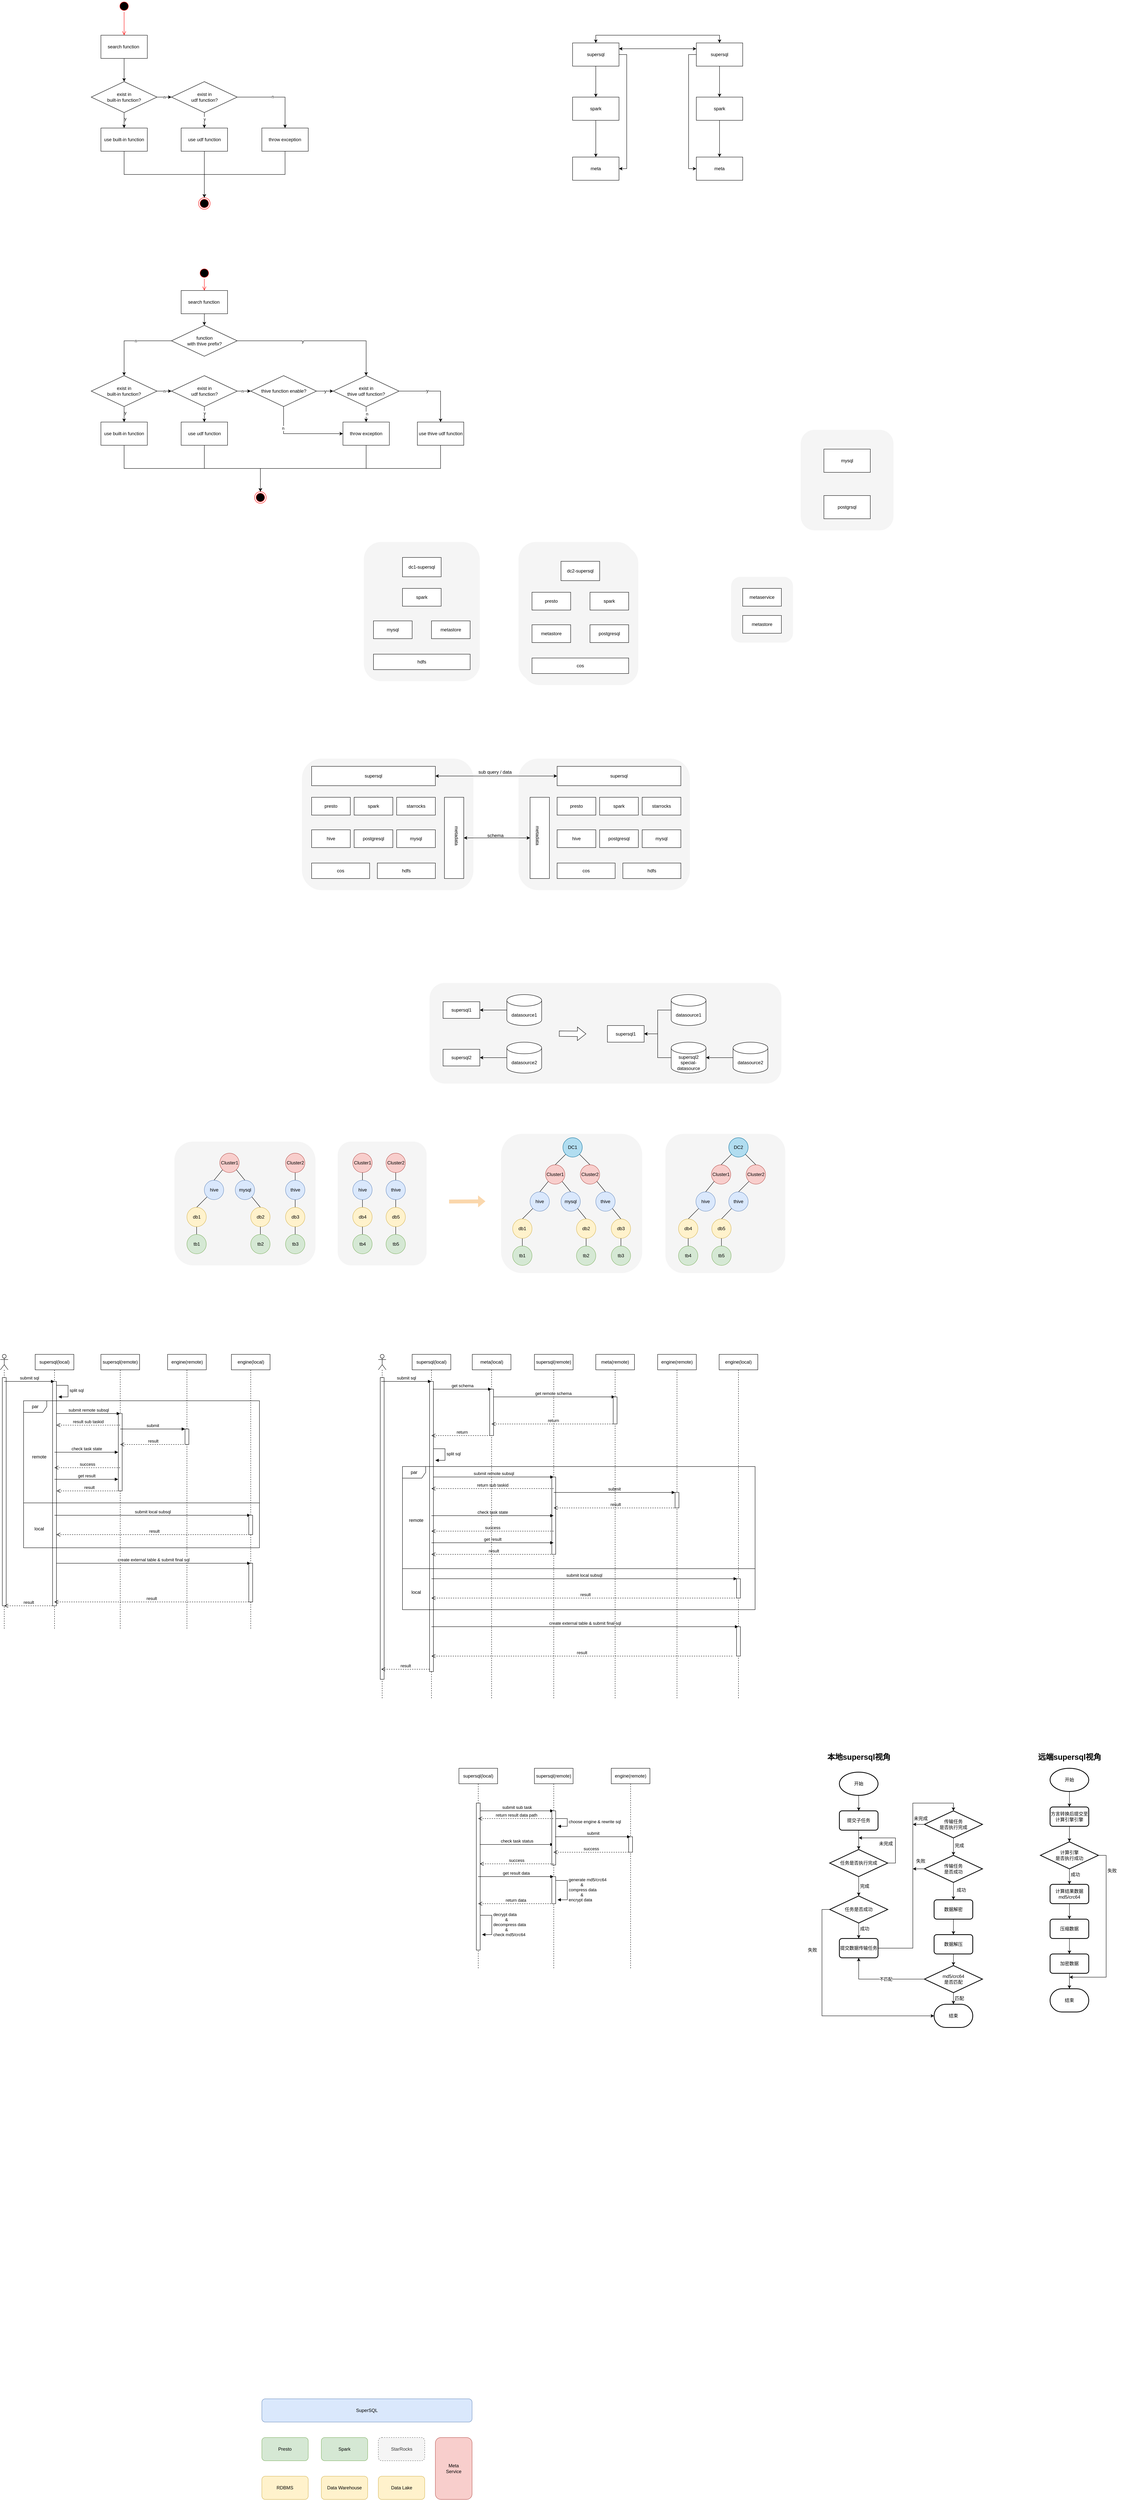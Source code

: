 <mxfile version="21.6.9" type="github">
  <diagram id="TlnSkBfOpNA6QtShhEIw" name="第 1 页">
    <mxGraphModel dx="2896" dy="790" grid="1" gridSize="10" guides="1" tooltips="1" connect="1" arrows="1" fold="1" page="1" pageScale="1" pageWidth="827" pageHeight="1169" math="0" shadow="0">
      <root>
        <mxCell id="0" />
        <mxCell id="1" parent="0" />
        <mxCell id="VO75mMiNTgfxBySx9SuO-57" value="" style="rounded=1;whiteSpace=wrap;html=1;fillColor=#f5f5f5;strokeColor=none;fontColor=#333333;" parent="1" vertex="1">
          <mxGeometry x="-560" y="2110" width="443.5" height="340" as="geometry" />
        </mxCell>
        <mxCell id="VO75mMiNTgfxBySx9SuO-201" value="" style="rounded=0;html=1;strokeColor=default;fillColor=#FFFFFF;horizontal=1;textDirection=ltr;whiteSpace=wrap;" parent="1" vertex="1">
          <mxGeometry x="-191.5" y="2210" width="50" height="210" as="geometry" />
        </mxCell>
        <mxCell id="VO75mMiNTgfxBySx9SuO-184" value="" style="rounded=1;whiteSpace=wrap;html=1;fillColor=#f5f5f5;strokeColor=none;fontColor=#333333;" parent="1" vertex="1">
          <mxGeometry y="2110" width="443.5" height="340" as="geometry" />
        </mxCell>
        <mxCell id="VO75mMiNTgfxBySx9SuO-179" value="" style="rounded=1;whiteSpace=wrap;html=1;fillColor=#f5f5f5;strokeColor=none;fontColor=#333333;" parent="1" vertex="1">
          <mxGeometry x="-890" y="3100" width="365" height="320" as="geometry" />
        </mxCell>
        <mxCell id="VO75mMiNTgfxBySx9SuO-180" value="" style="rounded=1;whiteSpace=wrap;html=1;fillColor=#f5f5f5;strokeColor=none;fontColor=#333333;" parent="1" vertex="1">
          <mxGeometry x="-467.5" y="3100" width="230" height="320" as="geometry" />
        </mxCell>
        <mxCell id="VO75mMiNTgfxBySx9SuO-144" value="" style="rounded=1;whiteSpace=wrap;html=1;fillColor=#f5f5f5;strokeColor=none;fontColor=#333333;" parent="1" vertex="1">
          <mxGeometry x="-45" y="3080" width="365" height="360" as="geometry" />
        </mxCell>
        <mxCell id="VO75mMiNTgfxBySx9SuO-143" value="" style="rounded=1;whiteSpace=wrap;html=1;fillColor=#f5f5f5;strokeColor=none;fontColor=#333333;" parent="1" vertex="1">
          <mxGeometry x="380" y="3080" width="310" height="360" as="geometry" />
        </mxCell>
        <mxCell id="VO75mMiNTgfxBySx9SuO-94" value="" style="rounded=1;whiteSpace=wrap;html=1;fillColor=#f5f5f5;strokeColor=none;fontColor=#333333;" parent="1" vertex="1">
          <mxGeometry x="-230" y="2690" width="910" height="260" as="geometry" />
        </mxCell>
        <mxCell id="VO75mMiNTgfxBySx9SuO-32" value="" style="rounded=1;whiteSpace=wrap;html=1;fillColor=#f5f5f5;strokeColor=none;fontColor=#333333;" parent="1" vertex="1">
          <mxGeometry y="1550" width="300" height="360" as="geometry" />
        </mxCell>
        <mxCell id="VO75mMiNTgfxBySx9SuO-17" value="" style="rounded=1;whiteSpace=wrap;html=1;fillColor=#f5f5f5;strokeColor=none;fontColor=#333333;" parent="1" vertex="1">
          <mxGeometry x="-400" y="1550" width="300" height="360" as="geometry" />
        </mxCell>
        <mxCell id="VO75mMiNTgfxBySx9SuO-7" style="edgeStyle=orthogonalEdgeStyle;rounded=0;orthogonalLoop=1;jettySize=auto;html=1;exitX=1;exitY=0.5;exitDx=0;exitDy=0;entryX=1;entryY=0.5;entryDx=0;entryDy=0;" parent="1" source="VO75mMiNTgfxBySx9SuO-1" target="VO75mMiNTgfxBySx9SuO-5" edge="1">
          <mxGeometry relative="1" as="geometry" />
        </mxCell>
        <mxCell id="VO75mMiNTgfxBySx9SuO-12" style="edgeStyle=orthogonalEdgeStyle;rounded=0;orthogonalLoop=1;jettySize=auto;html=1;exitX=0.5;exitY=1;exitDx=0;exitDy=0;entryX=0.5;entryY=0;entryDx=0;entryDy=0;" parent="1" source="VO75mMiNTgfxBySx9SuO-1" target="VO75mMiNTgfxBySx9SuO-2" edge="1">
          <mxGeometry relative="1" as="geometry" />
        </mxCell>
        <mxCell id="VO75mMiNTgfxBySx9SuO-14" style="edgeStyle=orthogonalEdgeStyle;rounded=0;orthogonalLoop=1;jettySize=auto;html=1;exitX=0.5;exitY=0;exitDx=0;exitDy=0;entryX=0.5;entryY=0;entryDx=0;entryDy=0;startArrow=classic;startFill=1;" parent="1" source="VO75mMiNTgfxBySx9SuO-1" target="VO75mMiNTgfxBySx9SuO-3" edge="1">
          <mxGeometry relative="1" as="geometry" />
        </mxCell>
        <mxCell id="VO75mMiNTgfxBySx9SuO-1" value="supersql" style="rounded=0;whiteSpace=wrap;html=1;" parent="1" vertex="1">
          <mxGeometry x="140" y="260" width="120" height="60" as="geometry" />
        </mxCell>
        <mxCell id="VO75mMiNTgfxBySx9SuO-13" style="edgeStyle=orthogonalEdgeStyle;rounded=0;orthogonalLoop=1;jettySize=auto;html=1;exitX=0.5;exitY=1;exitDx=0;exitDy=0;entryX=0.5;entryY=0;entryDx=0;entryDy=0;" parent="1" source="VO75mMiNTgfxBySx9SuO-2" target="VO75mMiNTgfxBySx9SuO-5" edge="1">
          <mxGeometry relative="1" as="geometry" />
        </mxCell>
        <mxCell id="VO75mMiNTgfxBySx9SuO-2" value="spark" style="rounded=0;whiteSpace=wrap;html=1;" parent="1" vertex="1">
          <mxGeometry x="140" y="400" width="120" height="60" as="geometry" />
        </mxCell>
        <mxCell id="VO75mMiNTgfxBySx9SuO-8" style="edgeStyle=orthogonalEdgeStyle;rounded=0;orthogonalLoop=1;jettySize=auto;html=1;exitX=0;exitY=0.5;exitDx=0;exitDy=0;entryX=0;entryY=0.5;entryDx=0;entryDy=0;" parent="1" source="VO75mMiNTgfxBySx9SuO-3" target="VO75mMiNTgfxBySx9SuO-6" edge="1">
          <mxGeometry relative="1" as="geometry" />
        </mxCell>
        <mxCell id="VO75mMiNTgfxBySx9SuO-9" style="edgeStyle=orthogonalEdgeStyle;rounded=0;orthogonalLoop=1;jettySize=auto;html=1;exitX=0;exitY=0.25;exitDx=0;exitDy=0;entryX=1;entryY=0.25;entryDx=0;entryDy=0;startArrow=classic;startFill=1;" parent="1" source="VO75mMiNTgfxBySx9SuO-3" target="VO75mMiNTgfxBySx9SuO-1" edge="1">
          <mxGeometry relative="1" as="geometry" />
        </mxCell>
        <mxCell id="VO75mMiNTgfxBySx9SuO-10" style="edgeStyle=orthogonalEdgeStyle;rounded=0;orthogonalLoop=1;jettySize=auto;html=1;exitX=0.5;exitY=1;exitDx=0;exitDy=0;" parent="1" source="VO75mMiNTgfxBySx9SuO-3" target="VO75mMiNTgfxBySx9SuO-4" edge="1">
          <mxGeometry relative="1" as="geometry" />
        </mxCell>
        <mxCell id="VO75mMiNTgfxBySx9SuO-3" value="supersql" style="rounded=0;whiteSpace=wrap;html=1;" parent="1" vertex="1">
          <mxGeometry x="460" y="260" width="120" height="60" as="geometry" />
        </mxCell>
        <mxCell id="VO75mMiNTgfxBySx9SuO-11" style="edgeStyle=orthogonalEdgeStyle;rounded=0;orthogonalLoop=1;jettySize=auto;html=1;exitX=0.5;exitY=1;exitDx=0;exitDy=0;entryX=0.5;entryY=0;entryDx=0;entryDy=0;" parent="1" source="VO75mMiNTgfxBySx9SuO-4" target="VO75mMiNTgfxBySx9SuO-6" edge="1">
          <mxGeometry relative="1" as="geometry" />
        </mxCell>
        <mxCell id="VO75mMiNTgfxBySx9SuO-4" value="spark" style="rounded=0;whiteSpace=wrap;html=1;" parent="1" vertex="1">
          <mxGeometry x="460" y="400" width="120" height="60" as="geometry" />
        </mxCell>
        <mxCell id="VO75mMiNTgfxBySx9SuO-5" value="meta" style="rounded=0;whiteSpace=wrap;html=1;" parent="1" vertex="1">
          <mxGeometry x="140" y="555" width="120" height="60" as="geometry" />
        </mxCell>
        <mxCell id="VO75mMiNTgfxBySx9SuO-6" value="meta" style="rounded=0;whiteSpace=wrap;html=1;" parent="1" vertex="1">
          <mxGeometry x="460" y="555" width="120" height="60" as="geometry" />
        </mxCell>
        <mxCell id="VO75mMiNTgfxBySx9SuO-15" value="dc1-supersql" style="rounded=0;whiteSpace=wrap;html=1;" parent="1" vertex="1">
          <mxGeometry x="-300" y="1590" width="100" height="50" as="geometry" />
        </mxCell>
        <mxCell id="VO75mMiNTgfxBySx9SuO-16" value="metastore" style="rounded=0;whiteSpace=wrap;html=1;" parent="1" vertex="1">
          <mxGeometry x="-225" y="1754" width="100" height="46" as="geometry" />
        </mxCell>
        <mxCell id="VO75mMiNTgfxBySx9SuO-22" value="spark" style="rounded=0;whiteSpace=wrap;html=1;" parent="1" vertex="1">
          <mxGeometry x="-300" y="1670" width="100" height="46" as="geometry" />
        </mxCell>
        <mxCell id="VO75mMiNTgfxBySx9SuO-23" value="hdfs" style="rounded=0;whiteSpace=wrap;html=1;" parent="1" vertex="1">
          <mxGeometry x="-375" y="1840" width="250" height="40" as="geometry" />
        </mxCell>
        <mxCell id="VO75mMiNTgfxBySx9SuO-24" value="" style="rounded=1;whiteSpace=wrap;html=1;fillColor=#f5f5f5;strokeColor=none;fontColor=#333333;" parent="1" vertex="1">
          <mxGeometry x="730" y="1260" width="240" height="260" as="geometry" />
        </mxCell>
        <mxCell id="VO75mMiNTgfxBySx9SuO-25" value="mysql" style="rounded=0;whiteSpace=wrap;html=1;" parent="1" vertex="1">
          <mxGeometry x="790" y="1310" width="120" height="60" as="geometry" />
        </mxCell>
        <mxCell id="VO75mMiNTgfxBySx9SuO-26" value="postgrsql" style="rounded=0;whiteSpace=wrap;html=1;" parent="1" vertex="1">
          <mxGeometry x="790" y="1430" width="120" height="60" as="geometry" />
        </mxCell>
        <mxCell id="VO75mMiNTgfxBySx9SuO-28" value="mysql" style="rounded=0;whiteSpace=wrap;html=1;" parent="1" vertex="1">
          <mxGeometry x="-375" y="1754" width="100" height="46" as="geometry" />
        </mxCell>
        <mxCell id="VO75mMiNTgfxBySx9SuO-33" value="dc2-supersql" style="rounded=0;whiteSpace=wrap;html=1;" parent="1" vertex="1">
          <mxGeometry x="100" y="1590" width="100" height="50" as="geometry" />
        </mxCell>
        <mxCell id="VO75mMiNTgfxBySx9SuO-38" value="presto" style="rounded=0;whiteSpace=wrap;html=1;" parent="1" vertex="1">
          <mxGeometry x="25" y="1670" width="100" height="46" as="geometry" />
        </mxCell>
        <mxCell id="VO75mMiNTgfxBySx9SuO-39" value="cos" style="rounded=0;whiteSpace=wrap;html=1;" parent="1" vertex="1">
          <mxGeometry x="25" y="1840" width="250" height="40" as="geometry" />
        </mxCell>
        <mxCell id="VO75mMiNTgfxBySx9SuO-40" value="postgresql" style="rounded=0;whiteSpace=wrap;html=1;" parent="1" vertex="1">
          <mxGeometry x="175" y="1754" width="100" height="46" as="geometry" />
        </mxCell>
        <mxCell id="VO75mMiNTgfxBySx9SuO-45" value="" style="rounded=1;whiteSpace=wrap;html=1;fillColor=#f5f5f5;strokeColor=none;fontColor=#333333;" parent="1" vertex="1">
          <mxGeometry x="550" y="1640" width="160" height="170" as="geometry" />
        </mxCell>
        <mxCell id="VO75mMiNTgfxBySx9SuO-46" value="metastore" style="rounded=0;whiteSpace=wrap;html=1;" parent="1" vertex="1">
          <mxGeometry x="580" y="1740" width="100" height="46" as="geometry" />
        </mxCell>
        <mxCell id="VO75mMiNTgfxBySx9SuO-47" value="metaservice" style="rounded=0;whiteSpace=wrap;html=1;" parent="1" vertex="1">
          <mxGeometry x="580" y="1670" width="100" height="46" as="geometry" />
        </mxCell>
        <mxCell id="VO75mMiNTgfxBySx9SuO-48" value="spark" style="rounded=0;whiteSpace=wrap;html=1;" parent="1" vertex="1">
          <mxGeometry x="175" y="1670" width="100" height="46" as="geometry" />
        </mxCell>
        <mxCell id="VO75mMiNTgfxBySx9SuO-49" value="metastore" style="rounded=0;whiteSpace=wrap;html=1;" parent="1" vertex="1">
          <mxGeometry x="25" y="1754" width="100" height="46" as="geometry" />
        </mxCell>
        <mxCell id="VO75mMiNTgfxBySx9SuO-50" value="" style="rounded=1;whiteSpace=wrap;html=1;fillColor=#f5f5f5;strokeColor=none;fontColor=#333333;" parent="1" vertex="1">
          <mxGeometry x="10" y="1560" width="300" height="360" as="geometry" />
        </mxCell>
        <mxCell id="VO75mMiNTgfxBySx9SuO-51" value="dc2-supersql" style="rounded=0;whiteSpace=wrap;html=1;" parent="1" vertex="1">
          <mxGeometry x="110" y="1600" width="100" height="50" as="geometry" />
        </mxCell>
        <mxCell id="VO75mMiNTgfxBySx9SuO-52" value="presto" style="rounded=0;whiteSpace=wrap;html=1;" parent="1" vertex="1">
          <mxGeometry x="35" y="1680" width="100" height="46" as="geometry" />
        </mxCell>
        <mxCell id="VO75mMiNTgfxBySx9SuO-53" value="cos" style="rounded=0;whiteSpace=wrap;html=1;" parent="1" vertex="1">
          <mxGeometry x="35" y="1850" width="250" height="40" as="geometry" />
        </mxCell>
        <mxCell id="VO75mMiNTgfxBySx9SuO-54" value="postgresql" style="rounded=0;whiteSpace=wrap;html=1;" parent="1" vertex="1">
          <mxGeometry x="185" y="1764" width="100" height="46" as="geometry" />
        </mxCell>
        <mxCell id="VO75mMiNTgfxBySx9SuO-55" value="spark" style="rounded=0;whiteSpace=wrap;html=1;" parent="1" vertex="1">
          <mxGeometry x="185" y="1680" width="100" height="46" as="geometry" />
        </mxCell>
        <mxCell id="VO75mMiNTgfxBySx9SuO-56" value="metastore" style="rounded=0;whiteSpace=wrap;html=1;" parent="1" vertex="1">
          <mxGeometry x="35" y="1764" width="100" height="46" as="geometry" />
        </mxCell>
        <mxCell id="VO75mMiNTgfxBySx9SuO-196" style="edgeStyle=none;rounded=0;orthogonalLoop=1;jettySize=auto;html=1;exitX=1;exitY=0.5;exitDx=0;exitDy=0;startArrow=classic;startFill=1;endArrow=classic;endFill=1;fillColor=#FFFFFF;" parent="1" source="VO75mMiNTgfxBySx9SuO-58" target="VO75mMiNTgfxBySx9SuO-185" edge="1">
          <mxGeometry relative="1" as="geometry" />
        </mxCell>
        <mxCell id="VO75mMiNTgfxBySx9SuO-58" value="supersql" style="rounded=0;whiteSpace=wrap;html=1;" parent="1" vertex="1">
          <mxGeometry x="-535" y="2130" width="320" height="50" as="geometry" />
        </mxCell>
        <mxCell id="VO75mMiNTgfxBySx9SuO-59" value="presto" style="rounded=0;whiteSpace=wrap;html=1;" parent="1" vertex="1">
          <mxGeometry x="-535" y="2210" width="100" height="46" as="geometry" />
        </mxCell>
        <mxCell id="VO75mMiNTgfxBySx9SuO-60" value="cos" style="rounded=0;whiteSpace=wrap;html=1;" parent="1" vertex="1">
          <mxGeometry x="-535" y="2380" width="150" height="40" as="geometry" />
        </mxCell>
        <mxCell id="VO75mMiNTgfxBySx9SuO-61" value="postgresql" style="rounded=0;whiteSpace=wrap;html=1;" parent="1" vertex="1">
          <mxGeometry x="-425" y="2294" width="100" height="46" as="geometry" />
        </mxCell>
        <mxCell id="VO75mMiNTgfxBySx9SuO-62" value="spark" style="rounded=0;whiteSpace=wrap;html=1;" parent="1" vertex="1">
          <mxGeometry x="-425" y="2210" width="100" height="46" as="geometry" />
        </mxCell>
        <mxCell id="VO75mMiNTgfxBySx9SuO-63" value="hive" style="rounded=0;whiteSpace=wrap;html=1;" parent="1" vertex="1">
          <mxGeometry x="-535" y="2294" width="100" height="46" as="geometry" />
        </mxCell>
        <mxCell id="VO75mMiNTgfxBySx9SuO-65" value="starrocks" style="rounded=0;whiteSpace=wrap;html=1;" parent="1" vertex="1">
          <mxGeometry x="-315" y="2210" width="100" height="46" as="geometry" />
        </mxCell>
        <mxCell id="VO75mMiNTgfxBySx9SuO-69" value="mysql" style="rounded=0;whiteSpace=wrap;html=1;" parent="1" vertex="1">
          <mxGeometry x="-315" y="2294" width="100" height="46" as="geometry" />
        </mxCell>
        <mxCell id="VO75mMiNTgfxBySx9SuO-70" value="hdfs" style="rounded=0;whiteSpace=wrap;html=1;" parent="1" vertex="1">
          <mxGeometry x="-365" y="2380" width="150" height="40" as="geometry" />
        </mxCell>
        <mxCell id="VO75mMiNTgfxBySx9SuO-74" value="supersql1" style="rounded=0;whiteSpace=wrap;html=1;" parent="1" vertex="1">
          <mxGeometry x="-195" y="2738.5" width="95" height="43" as="geometry" />
        </mxCell>
        <mxCell id="VO75mMiNTgfxBySx9SuO-79" style="edgeStyle=none;rounded=0;orthogonalLoop=1;jettySize=auto;html=1;exitX=0;exitY=0.5;exitDx=0;exitDy=0;exitPerimeter=0;entryX=1;entryY=0.5;entryDx=0;entryDy=0;startArrow=none;startFill=0;" parent="1" source="VO75mMiNTgfxBySx9SuO-76" target="VO75mMiNTgfxBySx9SuO-74" edge="1">
          <mxGeometry relative="1" as="geometry" />
        </mxCell>
        <mxCell id="VO75mMiNTgfxBySx9SuO-76" value="datasource1" style="shape=cylinder3;whiteSpace=wrap;html=1;boundedLbl=1;backgroundOutline=1;size=15;strokeColor=default;fillColor=#FFFFFF;" parent="1" vertex="1">
          <mxGeometry x="-30" y="2720" width="90" height="80" as="geometry" />
        </mxCell>
        <mxCell id="VO75mMiNTgfxBySx9SuO-80" style="edgeStyle=none;rounded=0;orthogonalLoop=1;jettySize=auto;html=1;exitX=0;exitY=0.5;exitDx=0;exitDy=0;exitPerimeter=0;entryX=1;entryY=0.5;entryDx=0;entryDy=0;startArrow=none;startFill=0;" parent="1" source="VO75mMiNTgfxBySx9SuO-77" target="VO75mMiNTgfxBySx9SuO-78" edge="1">
          <mxGeometry relative="1" as="geometry" />
        </mxCell>
        <mxCell id="VO75mMiNTgfxBySx9SuO-77" value="datasource2" style="shape=cylinder3;whiteSpace=wrap;html=1;boundedLbl=1;backgroundOutline=1;size=15;strokeColor=default;fillColor=#FFFFFF;" parent="1" vertex="1">
          <mxGeometry x="-30" y="2843" width="90" height="80" as="geometry" />
        </mxCell>
        <mxCell id="VO75mMiNTgfxBySx9SuO-78" value="supersql2" style="rounded=0;whiteSpace=wrap;html=1;" parent="1" vertex="1">
          <mxGeometry x="-195" y="2861.5" width="95" height="43" as="geometry" />
        </mxCell>
        <mxCell id="VO75mMiNTgfxBySx9SuO-81" value="supersql1" style="rounded=0;whiteSpace=wrap;html=1;" parent="1" vertex="1">
          <mxGeometry x="230" y="2800" width="95" height="43" as="geometry" />
        </mxCell>
        <mxCell id="VO75mMiNTgfxBySx9SuO-92" style="edgeStyle=orthogonalEdgeStyle;rounded=0;orthogonalLoop=1;jettySize=auto;html=1;exitX=0;exitY=0.5;exitDx=0;exitDy=0;exitPerimeter=0;entryX=1;entryY=0.5;entryDx=0;entryDy=0;startArrow=none;startFill=0;" parent="1" source="VO75mMiNTgfxBySx9SuO-83" target="VO75mMiNTgfxBySx9SuO-81" edge="1">
          <mxGeometry relative="1" as="geometry" />
        </mxCell>
        <mxCell id="VO75mMiNTgfxBySx9SuO-83" value="datasource1" style="shape=cylinder3;whiteSpace=wrap;html=1;boundedLbl=1;backgroundOutline=1;size=15;strokeColor=default;fillColor=#FFFFFF;" parent="1" vertex="1">
          <mxGeometry x="395" y="2720" width="90" height="80" as="geometry" />
        </mxCell>
        <mxCell id="VO75mMiNTgfxBySx9SuO-93" style="edgeStyle=orthogonalEdgeStyle;rounded=0;orthogonalLoop=1;jettySize=auto;html=1;exitX=0;exitY=0.5;exitDx=0;exitDy=0;exitPerimeter=0;entryX=1;entryY=0.5;entryDx=0;entryDy=0;startArrow=none;startFill=0;" parent="1" source="VO75mMiNTgfxBySx9SuO-85" target="VO75mMiNTgfxBySx9SuO-81" edge="1">
          <mxGeometry relative="1" as="geometry" />
        </mxCell>
        <mxCell id="VO75mMiNTgfxBySx9SuO-85" value="supersql2&lt;br&gt;special-datasource" style="shape=cylinder3;whiteSpace=wrap;html=1;boundedLbl=1;backgroundOutline=1;size=15;strokeColor=default;fillColor=#FFFFFF;" parent="1" vertex="1">
          <mxGeometry x="395" y="2843" width="90" height="80" as="geometry" />
        </mxCell>
        <mxCell id="VO75mMiNTgfxBySx9SuO-89" value="" style="shape=flexArrow;endArrow=classic;html=1;rounded=0;width=14;endSize=7.02;fillColor=#FFFFFF;" parent="1" edge="1">
          <mxGeometry width="50" height="50" relative="1" as="geometry">
            <mxPoint x="105" y="2821" as="sourcePoint" />
            <mxPoint x="175" y="2821.5" as="targetPoint" />
          </mxGeometry>
        </mxCell>
        <mxCell id="VO75mMiNTgfxBySx9SuO-90" style="edgeStyle=none;rounded=0;orthogonalLoop=1;jettySize=auto;html=1;exitX=0;exitY=0.5;exitDx=0;exitDy=0;exitPerimeter=0;entryX=1;entryY=0.5;entryDx=0;entryDy=0;startArrow=none;startFill=0;" parent="1" source="VO75mMiNTgfxBySx9SuO-91" edge="1">
          <mxGeometry relative="1" as="geometry">
            <mxPoint x="485" y="2883" as="targetPoint" />
          </mxGeometry>
        </mxCell>
        <mxCell id="VO75mMiNTgfxBySx9SuO-91" value="datasource2" style="shape=cylinder3;whiteSpace=wrap;html=1;boundedLbl=1;backgroundOutline=1;size=15;strokeColor=default;fillColor=#FFFFFF;" parent="1" vertex="1">
          <mxGeometry x="555" y="2843" width="90" height="80" as="geometry" />
        </mxCell>
        <mxCell id="VO75mMiNTgfxBySx9SuO-98" style="rounded=0;orthogonalLoop=1;jettySize=auto;html=1;exitX=0;exitY=1;exitDx=0;exitDy=0;entryX=0.5;entryY=0;entryDx=0;entryDy=0;startArrow=none;startFill=0;fillColor=#FFFFFF;endArrow=none;endFill=0;" parent="1" source="VO75mMiNTgfxBySx9SuO-95" target="VO75mMiNTgfxBySx9SuO-96" edge="1">
          <mxGeometry relative="1" as="geometry" />
        </mxCell>
        <mxCell id="VO75mMiNTgfxBySx9SuO-99" style="rounded=0;orthogonalLoop=1;jettySize=auto;html=1;exitX=1;exitY=1;exitDx=0;exitDy=0;entryX=0.5;entryY=0;entryDx=0;entryDy=0;startArrow=none;startFill=0;fillColor=#FFFFFF;endArrow=none;endFill=0;" parent="1" source="VO75mMiNTgfxBySx9SuO-95" target="VO75mMiNTgfxBySx9SuO-97" edge="1">
          <mxGeometry relative="1" as="geometry" />
        </mxCell>
        <mxCell id="VO75mMiNTgfxBySx9SuO-95" value="DC1" style="ellipse;whiteSpace=wrap;html=1;aspect=fixed;strokeColor=#10739e;fillColor=#b1ddf0;" parent="1" vertex="1">
          <mxGeometry x="115" y="3090" width="50" height="50" as="geometry" />
        </mxCell>
        <mxCell id="VO75mMiNTgfxBySx9SuO-104" style="edgeStyle=none;rounded=0;orthogonalLoop=1;jettySize=auto;html=1;exitX=1;exitY=1;exitDx=0;exitDy=0;entryX=0.5;entryY=0;entryDx=0;entryDy=0;startArrow=none;startFill=0;endArrow=none;endFill=0;fillColor=#FFFFFF;" parent="1" source="VO75mMiNTgfxBySx9SuO-96" target="VO75mMiNTgfxBySx9SuO-101" edge="1">
          <mxGeometry relative="1" as="geometry" />
        </mxCell>
        <mxCell id="VO75mMiNTgfxBySx9SuO-105" style="edgeStyle=none;rounded=0;orthogonalLoop=1;jettySize=auto;html=1;exitX=0;exitY=1;exitDx=0;exitDy=0;entryX=0.5;entryY=0;entryDx=0;entryDy=0;startArrow=none;startFill=0;endArrow=none;endFill=0;fillColor=#FFFFFF;" parent="1" source="VO75mMiNTgfxBySx9SuO-96" target="VO75mMiNTgfxBySx9SuO-100" edge="1">
          <mxGeometry relative="1" as="geometry" />
        </mxCell>
        <mxCell id="VO75mMiNTgfxBySx9SuO-96" value="Cluster1" style="ellipse;whiteSpace=wrap;html=1;aspect=fixed;strokeColor=#b85450;fillColor=#f8cecc;" parent="1" vertex="1">
          <mxGeometry x="70" y="3160" width="50" height="50" as="geometry" />
        </mxCell>
        <mxCell id="VO75mMiNTgfxBySx9SuO-103" style="edgeStyle=none;rounded=0;orthogonalLoop=1;jettySize=auto;html=1;exitX=1;exitY=1;exitDx=0;exitDy=0;entryX=0.5;entryY=0;entryDx=0;entryDy=0;startArrow=none;startFill=0;endArrow=none;endFill=0;fillColor=#FFFFFF;" parent="1" source="VO75mMiNTgfxBySx9SuO-97" target="VO75mMiNTgfxBySx9SuO-102" edge="1">
          <mxGeometry relative="1" as="geometry" />
        </mxCell>
        <mxCell id="VO75mMiNTgfxBySx9SuO-97" value="Cluster2" style="ellipse;whiteSpace=wrap;html=1;aspect=fixed;strokeColor=#b85450;fillColor=#f8cecc;" parent="1" vertex="1">
          <mxGeometry x="160" y="3160" width="50" height="50" as="geometry" />
        </mxCell>
        <mxCell id="VO75mMiNTgfxBySx9SuO-108" style="edgeStyle=none;rounded=0;orthogonalLoop=1;jettySize=auto;html=1;exitX=0;exitY=1;exitDx=0;exitDy=0;entryX=0.5;entryY=0;entryDx=0;entryDy=0;startArrow=none;startFill=0;endArrow=none;endFill=0;fillColor=#FFFFFF;" parent="1" source="VO75mMiNTgfxBySx9SuO-100" target="VO75mMiNTgfxBySx9SuO-106" edge="1">
          <mxGeometry relative="1" as="geometry" />
        </mxCell>
        <mxCell id="VO75mMiNTgfxBySx9SuO-100" value="hive" style="ellipse;whiteSpace=wrap;html=1;aspect=fixed;strokeColor=#6c8ebf;fillColor=#dae8fc;" parent="1" vertex="1">
          <mxGeometry x="30" y="3230" width="50" height="50" as="geometry" />
        </mxCell>
        <mxCell id="VO75mMiNTgfxBySx9SuO-111" style="edgeStyle=none;rounded=0;orthogonalLoop=1;jettySize=auto;html=1;exitX=1;exitY=1;exitDx=0;exitDy=0;entryX=0.5;entryY=0;entryDx=0;entryDy=0;startArrow=none;startFill=0;endArrow=none;endFill=0;fillColor=#FFFFFF;" parent="1" source="VO75mMiNTgfxBySx9SuO-101" target="VO75mMiNTgfxBySx9SuO-110" edge="1">
          <mxGeometry relative="1" as="geometry" />
        </mxCell>
        <mxCell id="VO75mMiNTgfxBySx9SuO-101" value="mysql" style="ellipse;whiteSpace=wrap;html=1;aspect=fixed;strokeColor=#6c8ebf;fillColor=#dae8fc;" parent="1" vertex="1">
          <mxGeometry x="110" y="3230" width="50" height="50" as="geometry" />
        </mxCell>
        <mxCell id="VO75mMiNTgfxBySx9SuO-113" style="edgeStyle=none;rounded=0;orthogonalLoop=1;jettySize=auto;html=1;exitX=1;exitY=1;exitDx=0;exitDy=0;entryX=0.5;entryY=0;entryDx=0;entryDy=0;startArrow=none;startFill=0;endArrow=none;endFill=0;fillColor=#FFFFFF;" parent="1" source="VO75mMiNTgfxBySx9SuO-102" target="VO75mMiNTgfxBySx9SuO-112" edge="1">
          <mxGeometry relative="1" as="geometry" />
        </mxCell>
        <mxCell id="VO75mMiNTgfxBySx9SuO-102" value="thive" style="ellipse;whiteSpace=wrap;html=1;aspect=fixed;strokeColor=#6c8ebf;fillColor=#dae8fc;" parent="1" vertex="1">
          <mxGeometry x="200" y="3230" width="50" height="50" as="geometry" />
        </mxCell>
        <mxCell id="VO75mMiNTgfxBySx9SuO-134" style="edgeStyle=none;rounded=0;orthogonalLoop=1;jettySize=auto;html=1;exitX=0.5;exitY=1;exitDx=0;exitDy=0;entryX=0.5;entryY=0;entryDx=0;entryDy=0;startArrow=none;startFill=0;endArrow=none;endFill=0;fillColor=#FFFFFF;" parent="1" source="VO75mMiNTgfxBySx9SuO-106" target="VO75mMiNTgfxBySx9SuO-133" edge="1">
          <mxGeometry relative="1" as="geometry" />
        </mxCell>
        <mxCell id="VO75mMiNTgfxBySx9SuO-106" value="db1" style="ellipse;whiteSpace=wrap;html=1;aspect=fixed;strokeColor=#d6b656;fillColor=#fff2cc;" parent="1" vertex="1">
          <mxGeometry x="-15" y="3300" width="50" height="50" as="geometry" />
        </mxCell>
        <mxCell id="VO75mMiNTgfxBySx9SuO-110" value="db2" style="ellipse;whiteSpace=wrap;html=1;aspect=fixed;strokeColor=#d6b656;fillColor=#fff2cc;" parent="1" vertex="1">
          <mxGeometry x="150" y="3300" width="50" height="50" as="geometry" />
        </mxCell>
        <mxCell id="VO75mMiNTgfxBySx9SuO-112" value="db3" style="ellipse;whiteSpace=wrap;html=1;aspect=fixed;strokeColor=#d6b656;fillColor=#fff2cc;" parent="1" vertex="1">
          <mxGeometry x="240" y="3300" width="50" height="50" as="geometry" />
        </mxCell>
        <mxCell id="VO75mMiNTgfxBySx9SuO-114" style="rounded=0;orthogonalLoop=1;jettySize=auto;html=1;exitX=0;exitY=1;exitDx=0;exitDy=0;entryX=0.5;entryY=0;entryDx=0;entryDy=0;startArrow=none;startFill=0;fillColor=#FFFFFF;endArrow=none;endFill=0;" parent="1" source="VO75mMiNTgfxBySx9SuO-116" target="VO75mMiNTgfxBySx9SuO-119" edge="1">
          <mxGeometry relative="1" as="geometry" />
        </mxCell>
        <mxCell id="VO75mMiNTgfxBySx9SuO-115" style="rounded=0;orthogonalLoop=1;jettySize=auto;html=1;exitX=1;exitY=1;exitDx=0;exitDy=0;entryX=0.5;entryY=0;entryDx=0;entryDy=0;startArrow=none;startFill=0;fillColor=#FFFFFF;endArrow=none;endFill=0;" parent="1" source="VO75mMiNTgfxBySx9SuO-116" target="VO75mMiNTgfxBySx9SuO-121" edge="1">
          <mxGeometry relative="1" as="geometry" />
        </mxCell>
        <mxCell id="VO75mMiNTgfxBySx9SuO-116" value="DC2" style="ellipse;whiteSpace=wrap;html=1;aspect=fixed;strokeColor=#10739e;fillColor=#b1ddf0;" parent="1" vertex="1">
          <mxGeometry x="544" y="3090" width="50" height="50" as="geometry" />
        </mxCell>
        <mxCell id="VO75mMiNTgfxBySx9SuO-118" style="edgeStyle=none;rounded=0;orthogonalLoop=1;jettySize=auto;html=1;exitX=0;exitY=1;exitDx=0;exitDy=0;entryX=0.5;entryY=0;entryDx=0;entryDy=0;startArrow=none;startFill=0;endArrow=none;endFill=0;fillColor=#FFFFFF;" parent="1" source="VO75mMiNTgfxBySx9SuO-119" target="VO75mMiNTgfxBySx9SuO-124" edge="1">
          <mxGeometry relative="1" as="geometry" />
        </mxCell>
        <mxCell id="VO75mMiNTgfxBySx9SuO-119" value="Cluster1" style="ellipse;whiteSpace=wrap;html=1;aspect=fixed;strokeColor=#b85450;fillColor=#f8cecc;" parent="1" vertex="1">
          <mxGeometry x="499" y="3160" width="50" height="50" as="geometry" />
        </mxCell>
        <mxCell id="VO75mMiNTgfxBySx9SuO-120" style="edgeStyle=none;rounded=0;orthogonalLoop=1;jettySize=auto;html=1;exitX=0;exitY=1;exitDx=0;exitDy=0;entryX=0.5;entryY=0;entryDx=0;entryDy=0;startArrow=none;startFill=0;endArrow=none;endFill=0;fillColor=#FFFFFF;" parent="1" source="VO75mMiNTgfxBySx9SuO-121" target="VO75mMiNTgfxBySx9SuO-128" edge="1">
          <mxGeometry relative="1" as="geometry" />
        </mxCell>
        <mxCell id="VO75mMiNTgfxBySx9SuO-121" value="Cluster2" style="ellipse;whiteSpace=wrap;html=1;aspect=fixed;strokeColor=#b85450;fillColor=#f8cecc;" parent="1" vertex="1">
          <mxGeometry x="589" y="3160" width="50" height="50" as="geometry" />
        </mxCell>
        <mxCell id="VO75mMiNTgfxBySx9SuO-122" style="edgeStyle=none;rounded=0;orthogonalLoop=1;jettySize=auto;html=1;exitX=0;exitY=1;exitDx=0;exitDy=0;entryX=0.5;entryY=0;entryDx=0;entryDy=0;startArrow=none;startFill=0;endArrow=none;endFill=0;fillColor=#FFFFFF;" parent="1" source="VO75mMiNTgfxBySx9SuO-124" target="VO75mMiNTgfxBySx9SuO-129" edge="1">
          <mxGeometry relative="1" as="geometry" />
        </mxCell>
        <mxCell id="VO75mMiNTgfxBySx9SuO-124" value="hive" style="ellipse;whiteSpace=wrap;html=1;aspect=fixed;strokeColor=#6c8ebf;fillColor=#dae8fc;" parent="1" vertex="1">
          <mxGeometry x="459" y="3230" width="50" height="50" as="geometry" />
        </mxCell>
        <mxCell id="VO75mMiNTgfxBySx9SuO-127" style="edgeStyle=none;rounded=0;orthogonalLoop=1;jettySize=auto;html=1;exitX=0;exitY=1;exitDx=0;exitDy=0;entryX=0.5;entryY=0;entryDx=0;entryDy=0;startArrow=none;startFill=0;endArrow=none;endFill=0;fillColor=#FFFFFF;" parent="1" source="VO75mMiNTgfxBySx9SuO-128" target="VO75mMiNTgfxBySx9SuO-132" edge="1">
          <mxGeometry relative="1" as="geometry" />
        </mxCell>
        <mxCell id="VO75mMiNTgfxBySx9SuO-128" value="thive" style="ellipse;whiteSpace=wrap;html=1;aspect=fixed;strokeColor=#6c8ebf;fillColor=#dae8fc;" parent="1" vertex="1">
          <mxGeometry x="544" y="3230" width="50" height="50" as="geometry" />
        </mxCell>
        <mxCell id="VO75mMiNTgfxBySx9SuO-129" value="db4" style="ellipse;whiteSpace=wrap;html=1;aspect=fixed;strokeColor=#d6b656;fillColor=#fff2cc;" parent="1" vertex="1">
          <mxGeometry x="414" y="3300" width="50" height="50" as="geometry" />
        </mxCell>
        <mxCell id="VO75mMiNTgfxBySx9SuO-132" value="db5" style="ellipse;whiteSpace=wrap;html=1;aspect=fixed;strokeColor=#d6b656;fillColor=#fff2cc;" parent="1" vertex="1">
          <mxGeometry x="500" y="3300" width="50" height="50" as="geometry" />
        </mxCell>
        <mxCell id="VO75mMiNTgfxBySx9SuO-133" value="tb1" style="ellipse;whiteSpace=wrap;html=1;aspect=fixed;strokeColor=#82b366;fillColor=#d5e8d4;" parent="1" vertex="1">
          <mxGeometry x="-15" y="3370" width="50" height="50" as="geometry" />
        </mxCell>
        <mxCell id="VO75mMiNTgfxBySx9SuO-135" style="edgeStyle=none;rounded=0;orthogonalLoop=1;jettySize=auto;html=1;exitX=0.5;exitY=1;exitDx=0;exitDy=0;entryX=0.5;entryY=0;entryDx=0;entryDy=0;startArrow=none;startFill=0;endArrow=none;endFill=0;fillColor=#FFFFFF;" parent="1" target="VO75mMiNTgfxBySx9SuO-136" edge="1">
          <mxGeometry relative="1" as="geometry">
            <mxPoint x="175" y="3350" as="sourcePoint" />
          </mxGeometry>
        </mxCell>
        <mxCell id="VO75mMiNTgfxBySx9SuO-136" value="tb2" style="ellipse;whiteSpace=wrap;html=1;aspect=fixed;strokeColor=#82b366;fillColor=#d5e8d4;" parent="1" vertex="1">
          <mxGeometry x="150" y="3370" width="50" height="50" as="geometry" />
        </mxCell>
        <mxCell id="VO75mMiNTgfxBySx9SuO-137" style="edgeStyle=none;rounded=0;orthogonalLoop=1;jettySize=auto;html=1;exitX=0.5;exitY=1;exitDx=0;exitDy=0;entryX=0.5;entryY=0;entryDx=0;entryDy=0;startArrow=none;startFill=0;endArrow=none;endFill=0;fillColor=#FFFFFF;" parent="1" target="VO75mMiNTgfxBySx9SuO-138" edge="1">
          <mxGeometry relative="1" as="geometry">
            <mxPoint x="265" y="3350" as="sourcePoint" />
          </mxGeometry>
        </mxCell>
        <mxCell id="VO75mMiNTgfxBySx9SuO-138" value="tb3" style="ellipse;whiteSpace=wrap;html=1;aspect=fixed;strokeColor=#82b366;fillColor=#d5e8d4;" parent="1" vertex="1">
          <mxGeometry x="240" y="3370" width="50" height="50" as="geometry" />
        </mxCell>
        <mxCell id="VO75mMiNTgfxBySx9SuO-139" style="edgeStyle=none;rounded=0;orthogonalLoop=1;jettySize=auto;html=1;exitX=0.5;exitY=1;exitDx=0;exitDy=0;entryX=0.5;entryY=0;entryDx=0;entryDy=0;startArrow=none;startFill=0;endArrow=none;endFill=0;fillColor=#FFFFFF;" parent="1" target="VO75mMiNTgfxBySx9SuO-140" edge="1">
          <mxGeometry relative="1" as="geometry">
            <mxPoint x="439" y="3350" as="sourcePoint" />
          </mxGeometry>
        </mxCell>
        <mxCell id="VO75mMiNTgfxBySx9SuO-140" value="tb4" style="ellipse;whiteSpace=wrap;html=1;aspect=fixed;strokeColor=#82b366;fillColor=#d5e8d4;" parent="1" vertex="1">
          <mxGeometry x="414" y="3370" width="50" height="50" as="geometry" />
        </mxCell>
        <mxCell id="VO75mMiNTgfxBySx9SuO-141" style="edgeStyle=none;rounded=0;orthogonalLoop=1;jettySize=auto;html=1;exitX=0.5;exitY=1;exitDx=0;exitDy=0;entryX=0.5;entryY=0;entryDx=0;entryDy=0;startArrow=none;startFill=0;endArrow=none;endFill=0;fillColor=#FFFFFF;" parent="1" source="VO75mMiNTgfxBySx9SuO-132" target="VO75mMiNTgfxBySx9SuO-142" edge="1">
          <mxGeometry relative="1" as="geometry">
            <mxPoint x="619" y="3350" as="sourcePoint" />
          </mxGeometry>
        </mxCell>
        <mxCell id="VO75mMiNTgfxBySx9SuO-142" value="tb5" style="ellipse;whiteSpace=wrap;html=1;aspect=fixed;strokeColor=#82b366;fillColor=#d5e8d4;" parent="1" vertex="1">
          <mxGeometry x="500" y="3370" width="50" height="50" as="geometry" />
        </mxCell>
        <mxCell id="VO75mMiNTgfxBySx9SuO-145" style="edgeStyle=none;rounded=0;orthogonalLoop=1;jettySize=auto;html=1;exitX=1;exitY=1;exitDx=0;exitDy=0;entryX=0.5;entryY=0;entryDx=0;entryDy=0;startArrow=none;startFill=0;endArrow=none;endFill=0;fillColor=#FFFFFF;" parent="1" source="VO75mMiNTgfxBySx9SuO-147" target="VO75mMiNTgfxBySx9SuO-153" edge="1">
          <mxGeometry relative="1" as="geometry" />
        </mxCell>
        <mxCell id="VO75mMiNTgfxBySx9SuO-146" style="edgeStyle=none;rounded=0;orthogonalLoop=1;jettySize=auto;html=1;exitX=0;exitY=1;exitDx=0;exitDy=0;entryX=0.5;entryY=0;entryDx=0;entryDy=0;startArrow=none;startFill=0;endArrow=none;endFill=0;fillColor=#FFFFFF;" parent="1" source="VO75mMiNTgfxBySx9SuO-147" target="VO75mMiNTgfxBySx9SuO-151" edge="1">
          <mxGeometry relative="1" as="geometry" />
        </mxCell>
        <mxCell id="VO75mMiNTgfxBySx9SuO-147" value="Cluster1" style="ellipse;whiteSpace=wrap;html=1;aspect=fixed;strokeColor=#b85450;fillColor=#f8cecc;" parent="1" vertex="1">
          <mxGeometry x="-772.5" y="3130" width="50" height="50" as="geometry" />
        </mxCell>
        <mxCell id="VO75mMiNTgfxBySx9SuO-148" style="edgeStyle=none;rounded=0;orthogonalLoop=1;jettySize=auto;html=1;exitX=0.5;exitY=1;exitDx=0;exitDy=0;entryX=0.5;entryY=0;entryDx=0;entryDy=0;startArrow=none;startFill=0;endArrow=none;endFill=0;fillColor=#FFFFFF;" parent="1" source="VO75mMiNTgfxBySx9SuO-149" target="VO75mMiNTgfxBySx9SuO-155" edge="1">
          <mxGeometry relative="1" as="geometry" />
        </mxCell>
        <mxCell id="VO75mMiNTgfxBySx9SuO-149" value="Cluster2" style="ellipse;whiteSpace=wrap;html=1;aspect=fixed;strokeColor=#b85450;fillColor=#f8cecc;" parent="1" vertex="1">
          <mxGeometry x="-602.5" y="3130" width="50" height="50" as="geometry" />
        </mxCell>
        <mxCell id="VO75mMiNTgfxBySx9SuO-150" style="edgeStyle=none;rounded=0;orthogonalLoop=1;jettySize=auto;html=1;exitX=0;exitY=1;exitDx=0;exitDy=0;entryX=0.5;entryY=0;entryDx=0;entryDy=0;startArrow=none;startFill=0;endArrow=none;endFill=0;fillColor=#FFFFFF;" parent="1" source="VO75mMiNTgfxBySx9SuO-151" target="VO75mMiNTgfxBySx9SuO-157" edge="1">
          <mxGeometry relative="1" as="geometry" />
        </mxCell>
        <mxCell id="VO75mMiNTgfxBySx9SuO-151" value="hive" style="ellipse;whiteSpace=wrap;html=1;aspect=fixed;strokeColor=#6c8ebf;fillColor=#dae8fc;" parent="1" vertex="1">
          <mxGeometry x="-812.5" y="3200" width="50" height="50" as="geometry" />
        </mxCell>
        <mxCell id="VO75mMiNTgfxBySx9SuO-152" style="edgeStyle=none;rounded=0;orthogonalLoop=1;jettySize=auto;html=1;exitX=1;exitY=1;exitDx=0;exitDy=0;entryX=0.5;entryY=0;entryDx=0;entryDy=0;startArrow=none;startFill=0;endArrow=none;endFill=0;fillColor=#FFFFFF;" parent="1" source="VO75mMiNTgfxBySx9SuO-153" target="VO75mMiNTgfxBySx9SuO-158" edge="1">
          <mxGeometry relative="1" as="geometry" />
        </mxCell>
        <mxCell id="VO75mMiNTgfxBySx9SuO-153" value="mysql" style="ellipse;whiteSpace=wrap;html=1;aspect=fixed;strokeColor=#6c8ebf;fillColor=#dae8fc;" parent="1" vertex="1">
          <mxGeometry x="-732.5" y="3200" width="50" height="50" as="geometry" />
        </mxCell>
        <mxCell id="VO75mMiNTgfxBySx9SuO-154" style="edgeStyle=none;rounded=0;orthogonalLoop=1;jettySize=auto;html=1;exitX=0.5;exitY=1;exitDx=0;exitDy=0;entryX=0.5;entryY=0;entryDx=0;entryDy=0;startArrow=none;startFill=0;endArrow=none;endFill=0;fillColor=#FFFFFF;" parent="1" source="VO75mMiNTgfxBySx9SuO-155" target="VO75mMiNTgfxBySx9SuO-159" edge="1">
          <mxGeometry relative="1" as="geometry" />
        </mxCell>
        <mxCell id="VO75mMiNTgfxBySx9SuO-155" value="thive" style="ellipse;whiteSpace=wrap;html=1;aspect=fixed;strokeColor=#6c8ebf;fillColor=#dae8fc;" parent="1" vertex="1">
          <mxGeometry x="-602.5" y="3200" width="50" height="50" as="geometry" />
        </mxCell>
        <mxCell id="VO75mMiNTgfxBySx9SuO-156" style="edgeStyle=none;rounded=0;orthogonalLoop=1;jettySize=auto;html=1;exitX=0.5;exitY=1;exitDx=0;exitDy=0;entryX=0.5;entryY=0;entryDx=0;entryDy=0;startArrow=none;startFill=0;endArrow=none;endFill=0;fillColor=#FFFFFF;" parent="1" source="VO75mMiNTgfxBySx9SuO-157" target="VO75mMiNTgfxBySx9SuO-170" edge="1">
          <mxGeometry relative="1" as="geometry" />
        </mxCell>
        <mxCell id="VO75mMiNTgfxBySx9SuO-157" value="db1" style="ellipse;whiteSpace=wrap;html=1;aspect=fixed;strokeColor=#d6b656;fillColor=#fff2cc;" parent="1" vertex="1">
          <mxGeometry x="-857.5" y="3270" width="50" height="50" as="geometry" />
        </mxCell>
        <mxCell id="VO75mMiNTgfxBySx9SuO-158" value="db2" style="ellipse;whiteSpace=wrap;html=1;aspect=fixed;strokeColor=#d6b656;fillColor=#fff2cc;" parent="1" vertex="1">
          <mxGeometry x="-692.5" y="3270" width="50" height="50" as="geometry" />
        </mxCell>
        <mxCell id="VO75mMiNTgfxBySx9SuO-159" value="db3" style="ellipse;whiteSpace=wrap;html=1;aspect=fixed;strokeColor=#d6b656;fillColor=#fff2cc;" parent="1" vertex="1">
          <mxGeometry x="-602.5" y="3270" width="50" height="50" as="geometry" />
        </mxCell>
        <mxCell id="VO75mMiNTgfxBySx9SuO-160" style="edgeStyle=none;rounded=0;orthogonalLoop=1;jettySize=auto;html=1;exitX=0.5;exitY=1;exitDx=0;exitDy=0;entryX=0.5;entryY=0;entryDx=0;entryDy=0;startArrow=none;startFill=0;endArrow=none;endFill=0;fillColor=#FFFFFF;" parent="1" source="VO75mMiNTgfxBySx9SuO-161" target="VO75mMiNTgfxBySx9SuO-165" edge="1">
          <mxGeometry relative="1" as="geometry" />
        </mxCell>
        <mxCell id="VO75mMiNTgfxBySx9SuO-161" value="Cluster1" style="ellipse;whiteSpace=wrap;html=1;aspect=fixed;strokeColor=#b85450;fillColor=#f8cecc;" parent="1" vertex="1">
          <mxGeometry x="-428.5" y="3130" width="50" height="50" as="geometry" />
        </mxCell>
        <mxCell id="VO75mMiNTgfxBySx9SuO-162" style="edgeStyle=none;rounded=0;orthogonalLoop=1;jettySize=auto;html=1;exitX=0.5;exitY=1;exitDx=0;exitDy=0;entryX=0.5;entryY=0;entryDx=0;entryDy=0;startArrow=none;startFill=0;endArrow=none;endFill=0;fillColor=#FFFFFF;" parent="1" source="VO75mMiNTgfxBySx9SuO-163" target="VO75mMiNTgfxBySx9SuO-167" edge="1">
          <mxGeometry relative="1" as="geometry" />
        </mxCell>
        <mxCell id="VO75mMiNTgfxBySx9SuO-163" value="Cluster2" style="ellipse;whiteSpace=wrap;html=1;aspect=fixed;strokeColor=#b85450;fillColor=#f8cecc;" parent="1" vertex="1">
          <mxGeometry x="-342.5" y="3130" width="50" height="50" as="geometry" />
        </mxCell>
        <mxCell id="VO75mMiNTgfxBySx9SuO-164" style="edgeStyle=none;rounded=0;orthogonalLoop=1;jettySize=auto;html=1;exitX=0.5;exitY=1;exitDx=0;exitDy=0;entryX=0.5;entryY=0;entryDx=0;entryDy=0;startArrow=none;startFill=0;endArrow=none;endFill=0;fillColor=#FFFFFF;" parent="1" source="VO75mMiNTgfxBySx9SuO-165" target="VO75mMiNTgfxBySx9SuO-168" edge="1">
          <mxGeometry relative="1" as="geometry" />
        </mxCell>
        <mxCell id="VO75mMiNTgfxBySx9SuO-165" value="hive" style="ellipse;whiteSpace=wrap;html=1;aspect=fixed;strokeColor=#6c8ebf;fillColor=#dae8fc;" parent="1" vertex="1">
          <mxGeometry x="-428.5" y="3200" width="50" height="50" as="geometry" />
        </mxCell>
        <mxCell id="VO75mMiNTgfxBySx9SuO-166" style="edgeStyle=none;rounded=0;orthogonalLoop=1;jettySize=auto;html=1;exitX=0.5;exitY=1;exitDx=0;exitDy=0;entryX=0.5;entryY=0;entryDx=0;entryDy=0;startArrow=none;startFill=0;endArrow=none;endFill=0;fillColor=#FFFFFF;" parent="1" source="VO75mMiNTgfxBySx9SuO-167" target="VO75mMiNTgfxBySx9SuO-169" edge="1">
          <mxGeometry relative="1" as="geometry" />
        </mxCell>
        <mxCell id="VO75mMiNTgfxBySx9SuO-167" value="thive" style="ellipse;whiteSpace=wrap;html=1;aspect=fixed;strokeColor=#6c8ebf;fillColor=#dae8fc;" parent="1" vertex="1">
          <mxGeometry x="-342.5" y="3200" width="50" height="50" as="geometry" />
        </mxCell>
        <mxCell id="VO75mMiNTgfxBySx9SuO-168" value="db4" style="ellipse;whiteSpace=wrap;html=1;aspect=fixed;strokeColor=#d6b656;fillColor=#fff2cc;" parent="1" vertex="1">
          <mxGeometry x="-428.5" y="3270" width="50" height="50" as="geometry" />
        </mxCell>
        <mxCell id="VO75mMiNTgfxBySx9SuO-169" value="db5" style="ellipse;whiteSpace=wrap;html=1;aspect=fixed;strokeColor=#d6b656;fillColor=#fff2cc;" parent="1" vertex="1">
          <mxGeometry x="-342.5" y="3270" width="50" height="50" as="geometry" />
        </mxCell>
        <mxCell id="VO75mMiNTgfxBySx9SuO-170" value="tb1" style="ellipse;whiteSpace=wrap;html=1;aspect=fixed;strokeColor=#82b366;fillColor=#d5e8d4;" parent="1" vertex="1">
          <mxGeometry x="-857.5" y="3340" width="50" height="50" as="geometry" />
        </mxCell>
        <mxCell id="VO75mMiNTgfxBySx9SuO-171" style="edgeStyle=none;rounded=0;orthogonalLoop=1;jettySize=auto;html=1;exitX=0.5;exitY=1;exitDx=0;exitDy=0;entryX=0.5;entryY=0;entryDx=0;entryDy=0;startArrow=none;startFill=0;endArrow=none;endFill=0;fillColor=#FFFFFF;" parent="1" target="VO75mMiNTgfxBySx9SuO-172" edge="1">
          <mxGeometry relative="1" as="geometry">
            <mxPoint x="-667.5" y="3320" as="sourcePoint" />
          </mxGeometry>
        </mxCell>
        <mxCell id="VO75mMiNTgfxBySx9SuO-172" value="tb2" style="ellipse;whiteSpace=wrap;html=1;aspect=fixed;strokeColor=#82b366;fillColor=#d5e8d4;" parent="1" vertex="1">
          <mxGeometry x="-692.5" y="3340" width="50" height="50" as="geometry" />
        </mxCell>
        <mxCell id="VO75mMiNTgfxBySx9SuO-173" style="edgeStyle=none;rounded=0;orthogonalLoop=1;jettySize=auto;html=1;exitX=0.5;exitY=1;exitDx=0;exitDy=0;entryX=0.5;entryY=0;entryDx=0;entryDy=0;startArrow=none;startFill=0;endArrow=none;endFill=0;fillColor=#FFFFFF;" parent="1" target="VO75mMiNTgfxBySx9SuO-174" edge="1">
          <mxGeometry relative="1" as="geometry">
            <mxPoint x="-577.5" y="3320" as="sourcePoint" />
          </mxGeometry>
        </mxCell>
        <mxCell id="VO75mMiNTgfxBySx9SuO-174" value="tb3" style="ellipse;whiteSpace=wrap;html=1;aspect=fixed;strokeColor=#82b366;fillColor=#d5e8d4;" parent="1" vertex="1">
          <mxGeometry x="-602.5" y="3340" width="50" height="50" as="geometry" />
        </mxCell>
        <mxCell id="VO75mMiNTgfxBySx9SuO-175" style="edgeStyle=none;rounded=0;orthogonalLoop=1;jettySize=auto;html=1;exitX=0.5;exitY=1;exitDx=0;exitDy=0;entryX=0.5;entryY=0;entryDx=0;entryDy=0;startArrow=none;startFill=0;endArrow=none;endFill=0;fillColor=#FFFFFF;" parent="1" target="VO75mMiNTgfxBySx9SuO-176" edge="1">
          <mxGeometry relative="1" as="geometry">
            <mxPoint x="-403.5" y="3320" as="sourcePoint" />
          </mxGeometry>
        </mxCell>
        <mxCell id="VO75mMiNTgfxBySx9SuO-176" value="tb4" style="ellipse;whiteSpace=wrap;html=1;aspect=fixed;strokeColor=#82b366;fillColor=#d5e8d4;" parent="1" vertex="1">
          <mxGeometry x="-428.5" y="3340" width="50" height="50" as="geometry" />
        </mxCell>
        <mxCell id="VO75mMiNTgfxBySx9SuO-177" style="edgeStyle=none;rounded=0;orthogonalLoop=1;jettySize=auto;html=1;exitX=0.5;exitY=1;exitDx=0;exitDy=0;entryX=0.5;entryY=0;entryDx=0;entryDy=0;startArrow=none;startFill=0;endArrow=none;endFill=0;fillColor=#FFFFFF;" parent="1" source="VO75mMiNTgfxBySx9SuO-169" target="VO75mMiNTgfxBySx9SuO-178" edge="1">
          <mxGeometry relative="1" as="geometry">
            <mxPoint x="-223.5" y="3320" as="sourcePoint" />
          </mxGeometry>
        </mxCell>
        <mxCell id="VO75mMiNTgfxBySx9SuO-178" value="tb5" style="ellipse;whiteSpace=wrap;html=1;aspect=fixed;strokeColor=#82b366;fillColor=#d5e8d4;" parent="1" vertex="1">
          <mxGeometry x="-342.5" y="3340" width="50" height="50" as="geometry" />
        </mxCell>
        <mxCell id="VO75mMiNTgfxBySx9SuO-181" value="" style="shape=flexArrow;endArrow=classic;html=1;rounded=0;fillColor=#fad7ac;strokeColor=none;" parent="1" edge="1">
          <mxGeometry width="50" height="50" relative="1" as="geometry">
            <mxPoint x="-180" y="3255" as="sourcePoint" />
            <mxPoint x="-85" y="3254.5" as="targetPoint" />
          </mxGeometry>
        </mxCell>
        <mxCell id="VO75mMiNTgfxBySx9SuO-198" style="edgeStyle=none;rounded=0;orthogonalLoop=1;jettySize=auto;html=1;exitX=1;exitY=0.5;exitDx=0;exitDy=0;entryX=0;entryY=0.5;entryDx=0;entryDy=0;startArrow=classic;startFill=1;endArrow=classic;endFill=1;fillColor=#FFFFFF;" parent="1" source="VO75mMiNTgfxBySx9SuO-201" target="VO75mMiNTgfxBySx9SuO-194" edge="1">
          <mxGeometry relative="1" as="geometry">
            <mxPoint x="-136.5" y="2315" as="sourcePoint" />
          </mxGeometry>
        </mxCell>
        <mxCell id="VO75mMiNTgfxBySx9SuO-183" value="&lt;span style=&quot;color: rgb(0, 0, 0); font-family: Helvetica; font-size: 12px; font-style: normal; font-variant-ligatures: normal; font-variant-caps: normal; font-weight: 400; letter-spacing: normal; orphans: 2; text-align: center; text-indent: 0px; text-transform: none; widows: 2; word-spacing: 0px; -webkit-text-stroke-width: 0px; background-color: rgb(251, 251, 251); text-decoration-thickness: initial; text-decoration-style: initial; text-decoration-color: initial; float: none; display: inline !important;&quot;&gt;metadata&lt;/span&gt;" style="text;whiteSpace=wrap;html=1;rotation=90;" parent="1" vertex="1">
          <mxGeometry x="-206.5" y="2302" width="80" height="40" as="geometry" />
        </mxCell>
        <mxCell id="VO75mMiNTgfxBySx9SuO-185" value="supersql" style="rounded=0;whiteSpace=wrap;html=1;" parent="1" vertex="1">
          <mxGeometry x="100" y="2130" width="320" height="50" as="geometry" />
        </mxCell>
        <mxCell id="VO75mMiNTgfxBySx9SuO-186" value="presto" style="rounded=0;whiteSpace=wrap;html=1;" parent="1" vertex="1">
          <mxGeometry x="100" y="2210" width="100" height="46" as="geometry" />
        </mxCell>
        <mxCell id="VO75mMiNTgfxBySx9SuO-187" value="cos" style="rounded=0;whiteSpace=wrap;html=1;" parent="1" vertex="1">
          <mxGeometry x="100" y="2380" width="150" height="40" as="geometry" />
        </mxCell>
        <mxCell id="VO75mMiNTgfxBySx9SuO-188" value="postgresql" style="rounded=0;whiteSpace=wrap;html=1;" parent="1" vertex="1">
          <mxGeometry x="210" y="2294" width="100" height="46" as="geometry" />
        </mxCell>
        <mxCell id="VO75mMiNTgfxBySx9SuO-189" value="spark" style="rounded=0;whiteSpace=wrap;html=1;" parent="1" vertex="1">
          <mxGeometry x="210" y="2210" width="100" height="46" as="geometry" />
        </mxCell>
        <mxCell id="VO75mMiNTgfxBySx9SuO-190" value="hive" style="rounded=0;whiteSpace=wrap;html=1;" parent="1" vertex="1">
          <mxGeometry x="100" y="2294" width="100" height="46" as="geometry" />
        </mxCell>
        <mxCell id="VO75mMiNTgfxBySx9SuO-191" value="starrocks" style="rounded=0;whiteSpace=wrap;html=1;" parent="1" vertex="1">
          <mxGeometry x="320" y="2210" width="100" height="46" as="geometry" />
        </mxCell>
        <mxCell id="VO75mMiNTgfxBySx9SuO-192" value="mysql" style="rounded=0;whiteSpace=wrap;html=1;" parent="1" vertex="1">
          <mxGeometry x="320" y="2294" width="100" height="46" as="geometry" />
        </mxCell>
        <mxCell id="VO75mMiNTgfxBySx9SuO-193" value="hdfs" style="rounded=0;whiteSpace=wrap;html=1;" parent="1" vertex="1">
          <mxGeometry x="270" y="2380" width="150" height="40" as="geometry" />
        </mxCell>
        <mxCell id="VO75mMiNTgfxBySx9SuO-194" value="" style="rounded=0;html=1;strokeColor=default;fillColor=#FFFFFF;horizontal=1;textDirection=ltr;whiteSpace=wrap;" parent="1" vertex="1">
          <mxGeometry x="30" y="2210" width="50" height="210" as="geometry" />
        </mxCell>
        <mxCell id="VO75mMiNTgfxBySx9SuO-195" value="&lt;span style=&quot;color: rgb(0, 0, 0); font-family: Helvetica; font-size: 12px; font-style: normal; font-variant-ligatures: normal; font-variant-caps: normal; font-weight: 400; letter-spacing: normal; orphans: 2; text-align: center; text-indent: 0px; text-transform: none; widows: 2; word-spacing: 0px; -webkit-text-stroke-width: 0px; background-color: rgb(251, 251, 251); text-decoration-thickness: initial; text-decoration-style: initial; text-decoration-color: initial; float: none; display: inline !important;&quot;&gt;metadata&lt;/span&gt;" style="text;whiteSpace=wrap;html=1;rotation=90;" parent="1" vertex="1">
          <mxGeometry x="3" y="2302" width="80" height="40" as="geometry" />
        </mxCell>
        <mxCell id="VO75mMiNTgfxBySx9SuO-199" value="sub query / data" style="text;html=1;align=center;verticalAlign=middle;resizable=0;points=[];autosize=1;strokeColor=none;fillColor=none;" parent="1" vertex="1">
          <mxGeometry x="-116.5" y="2130" width="110" height="30" as="geometry" />
        </mxCell>
        <mxCell id="VO75mMiNTgfxBySx9SuO-200" value="schema" style="text;html=1;align=center;verticalAlign=middle;resizable=0;points=[];autosize=1;strokeColor=none;fillColor=none;" parent="1" vertex="1">
          <mxGeometry x="-95" y="2294" width="70" height="30" as="geometry" />
        </mxCell>
        <mxCell id="uIXqNWh35cygcHmUGlyw-1" value="" style="shape=umlLifeline;participant=umlActor;perimeter=lifelinePerimeter;whiteSpace=wrap;html=1;container=1;collapsible=0;recursiveResize=0;verticalAlign=top;spacingTop=36;outlineConnect=0;" parent="1" vertex="1">
          <mxGeometry x="-1340" y="3650" width="20" height="710" as="geometry" />
        </mxCell>
        <mxCell id="uIXqNWh35cygcHmUGlyw-5" value="" style="html=1;points=[];perimeter=orthogonalPerimeter;" parent="uIXqNWh35cygcHmUGlyw-1" vertex="1">
          <mxGeometry x="5" y="60" width="10" height="590" as="geometry" />
        </mxCell>
        <mxCell id="uIXqNWh35cygcHmUGlyw-2" value="supersql(local)" style="shape=umlLifeline;perimeter=lifelinePerimeter;whiteSpace=wrap;html=1;container=1;collapsible=0;recursiveResize=0;outlineConnect=0;" parent="1" vertex="1">
          <mxGeometry x="-1250" y="3650" width="100" height="710" as="geometry" />
        </mxCell>
        <mxCell id="uIXqNWh35cygcHmUGlyw-6" value="" style="html=1;points=[];perimeter=orthogonalPerimeter;" parent="uIXqNWh35cygcHmUGlyw-2" vertex="1">
          <mxGeometry x="45" y="70" width="10" height="580" as="geometry" />
        </mxCell>
        <mxCell id="uIXqNWh35cygcHmUGlyw-13" value="split sql" style="edgeStyle=orthogonalEdgeStyle;html=1;align=left;spacingLeft=2;endArrow=block;rounded=0;" parent="uIXqNWh35cygcHmUGlyw-2" edge="1">
          <mxGeometry relative="1" as="geometry">
            <mxPoint x="55" y="80" as="sourcePoint" />
            <Array as="points">
              <mxPoint x="85" y="80" />
              <mxPoint x="85" y="110" />
              <mxPoint x="60" y="110" />
            </Array>
            <mxPoint x="60" y="110" as="targetPoint" />
          </mxGeometry>
        </mxCell>
        <mxCell id="uIXqNWh35cygcHmUGlyw-37" value="result" style="html=1;verticalAlign=bottom;endArrow=open;dashed=1;endSize=8;rounded=0;" parent="uIXqNWh35cygcHmUGlyw-2" edge="1">
          <mxGeometry relative="1" as="geometry">
            <mxPoint x="45" y="650" as="sourcePoint" />
            <mxPoint x="-80" y="650" as="targetPoint" />
          </mxGeometry>
        </mxCell>
        <mxCell id="uIXqNWh35cygcHmUGlyw-3" value="supersql(remote)" style="shape=umlLifeline;perimeter=lifelinePerimeter;whiteSpace=wrap;html=1;container=1;collapsible=0;recursiveResize=0;outlineConnect=0;" parent="1" vertex="1">
          <mxGeometry x="-1080" y="3650" width="100" height="710" as="geometry" />
        </mxCell>
        <mxCell id="uIXqNWh35cygcHmUGlyw-10" value="" style="html=1;points=[];perimeter=orthogonalPerimeter;" parent="uIXqNWh35cygcHmUGlyw-3" vertex="1">
          <mxGeometry x="45" y="153" width="10" height="200" as="geometry" />
        </mxCell>
        <mxCell id="uIXqNWh35cygcHmUGlyw-32" value="submit local subsql" style="html=1;verticalAlign=bottom;endArrow=block;rounded=0;" parent="uIXqNWh35cygcHmUGlyw-3" edge="1">
          <mxGeometry width="80" relative="1" as="geometry">
            <mxPoint x="-120" y="416" as="sourcePoint" />
            <mxPoint x="387" y="416" as="targetPoint" />
          </mxGeometry>
        </mxCell>
        <mxCell id="GXLASytTKJ29xjDGswkM-3" value="result sub taskid" style="html=1;verticalAlign=bottom;endArrow=open;dashed=1;endSize=8;rounded=0;" parent="uIXqNWh35cygcHmUGlyw-3" edge="1">
          <mxGeometry relative="1" as="geometry">
            <mxPoint x="49.5" y="183" as="sourcePoint" />
            <mxPoint x="-115" y="183" as="targetPoint" />
            <Array as="points">
              <mxPoint x="5.5" y="183" />
            </Array>
          </mxGeometry>
        </mxCell>
        <mxCell id="GXLASytTKJ29xjDGswkM-11" value="result" style="html=1;verticalAlign=bottom;endArrow=open;dashed=1;endSize=8;rounded=0;" parent="uIXqNWh35cygcHmUGlyw-3" edge="1">
          <mxGeometry relative="1" as="geometry">
            <mxPoint x="55" y="353" as="sourcePoint" />
            <mxPoint x="-114.5" y="353" as="targetPoint" />
          </mxGeometry>
        </mxCell>
        <mxCell id="uIXqNWh35cygcHmUGlyw-9" value="submit sql" style="html=1;verticalAlign=bottom;endArrow=block;rounded=0;" parent="1" target="uIXqNWh35cygcHmUGlyw-2" edge="1">
          <mxGeometry width="80" relative="1" as="geometry">
            <mxPoint x="-1330" y="3720" as="sourcePoint" />
            <mxPoint x="-1250" y="3720" as="targetPoint" />
          </mxGeometry>
        </mxCell>
        <mxCell id="uIXqNWh35cygcHmUGlyw-14" value="submit remote subsql" style="html=1;verticalAlign=bottom;endArrow=block;rounded=0;" parent="1" edge="1">
          <mxGeometry width="80" relative="1" as="geometry">
            <mxPoint x="-1195" y="3803" as="sourcePoint" />
            <mxPoint x="-1030.5" y="3803" as="targetPoint" />
            <Array as="points">
              <mxPoint x="-1070" y="3803" />
            </Array>
          </mxGeometry>
        </mxCell>
        <mxCell id="uIXqNWh35cygcHmUGlyw-21" value="remote" style="text;html=1;align=center;verticalAlign=middle;resizable=0;points=[];autosize=1;strokeColor=none;fillColor=none;" parent="1" vertex="1">
          <mxGeometry x="-1270" y="3900" width="60" height="30" as="geometry" />
        </mxCell>
        <mxCell id="uIXqNWh35cygcHmUGlyw-22" value="local" style="text;html=1;align=center;verticalAlign=middle;resizable=0;points=[];autosize=1;strokeColor=none;fillColor=none;" parent="1" vertex="1">
          <mxGeometry x="-1265" y="4086" width="50" height="30" as="geometry" />
        </mxCell>
        <mxCell id="uIXqNWh35cygcHmUGlyw-24" value="engine(remote)" style="shape=umlLifeline;perimeter=lifelinePerimeter;whiteSpace=wrap;html=1;container=1;collapsible=0;recursiveResize=0;outlineConnect=0;" parent="1" vertex="1">
          <mxGeometry x="-907.5" y="3650" width="100" height="710" as="geometry" />
        </mxCell>
        <mxCell id="uIXqNWh35cygcHmUGlyw-25" value="" style="html=1;points=[];perimeter=orthogonalPerimeter;" parent="uIXqNWh35cygcHmUGlyw-24" vertex="1">
          <mxGeometry x="45" y="193" width="10" height="40" as="geometry" />
        </mxCell>
        <mxCell id="uIXqNWh35cygcHmUGlyw-27" value="engine(local)" style="shape=umlLifeline;perimeter=lifelinePerimeter;whiteSpace=wrap;html=1;container=1;collapsible=0;recursiveResize=0;outlineConnect=0;" parent="1" vertex="1">
          <mxGeometry x="-742.5" y="3650" width="100" height="710" as="geometry" />
        </mxCell>
        <mxCell id="uIXqNWh35cygcHmUGlyw-28" value="" style="html=1;points=[];perimeter=orthogonalPerimeter;" parent="uIXqNWh35cygcHmUGlyw-27" vertex="1">
          <mxGeometry x="45" y="416" width="10" height="50" as="geometry" />
        </mxCell>
        <mxCell id="uIXqNWh35cygcHmUGlyw-33" value="result" style="html=1;verticalAlign=bottom;endArrow=open;dashed=1;endSize=8;rounded=0;" parent="uIXqNWh35cygcHmUGlyw-27" edge="1">
          <mxGeometry relative="1" as="geometry">
            <mxPoint x="52.77" y="466" as="sourcePoint" />
            <mxPoint x="-452.5" y="466" as="targetPoint" />
          </mxGeometry>
        </mxCell>
        <mxCell id="uIXqNWh35cygcHmUGlyw-36" value="result" style="html=1;verticalAlign=bottom;endArrow=open;dashed=1;endSize=8;rounded=0;" parent="uIXqNWh35cygcHmUGlyw-27" edge="1">
          <mxGeometry relative="1" as="geometry">
            <mxPoint x="45" y="640" as="sourcePoint" />
            <mxPoint x="-458" y="640" as="targetPoint" />
          </mxGeometry>
        </mxCell>
        <mxCell id="GXLASytTKJ29xjDGswkM-2" value="" style="html=1;points=[];perimeter=orthogonalPerimeter;" parent="uIXqNWh35cygcHmUGlyw-27" vertex="1">
          <mxGeometry x="45" y="540" width="10" height="100" as="geometry" />
        </mxCell>
        <mxCell id="uIXqNWh35cygcHmUGlyw-30" value="submit" style="html=1;verticalAlign=bottom;endArrow=block;rounded=0;" parent="1" target="uIXqNWh35cygcHmUGlyw-25" edge="1">
          <mxGeometry width="80" relative="1" as="geometry">
            <mxPoint x="-1030" y="3843" as="sourcePoint" />
            <mxPoint x="-950" y="3813" as="targetPoint" />
          </mxGeometry>
        </mxCell>
        <mxCell id="GXLASytTKJ29xjDGswkM-4" value="result" style="html=1;verticalAlign=bottom;endArrow=open;dashed=1;endSize=8;rounded=0;" parent="1" edge="1">
          <mxGeometry relative="1" as="geometry">
            <mxPoint x="-860" y="3883" as="sourcePoint" />
            <mxPoint x="-1030" y="3883" as="targetPoint" />
            <Array as="points">
              <mxPoint x="-909.5" y="3883" />
            </Array>
          </mxGeometry>
        </mxCell>
        <mxCell id="GXLASytTKJ29xjDGswkM-5" value="check task state" style="html=1;verticalAlign=bottom;endArrow=block;rounded=0;" parent="1" edge="1">
          <mxGeometry width="80" relative="1" as="geometry">
            <mxPoint x="-1200" y="3903" as="sourcePoint" />
            <mxPoint x="-1035.5" y="3903" as="targetPoint" />
            <Array as="points">
              <mxPoint x="-1075" y="3903" />
            </Array>
          </mxGeometry>
        </mxCell>
        <mxCell id="GXLASytTKJ29xjDGswkM-9" value="success" style="html=1;verticalAlign=bottom;endArrow=open;dashed=1;endSize=8;rounded=0;" parent="1" edge="1">
          <mxGeometry relative="1" as="geometry">
            <mxPoint x="-1030.5" y="3943" as="sourcePoint" />
            <mxPoint x="-1200" y="3943" as="targetPoint" />
          </mxGeometry>
        </mxCell>
        <mxCell id="GXLASytTKJ29xjDGswkM-10" value="get result" style="html=1;verticalAlign=bottom;endArrow=block;rounded=0;" parent="1" edge="1">
          <mxGeometry width="80" relative="1" as="geometry">
            <mxPoint x="-1200" y="3973" as="sourcePoint" />
            <mxPoint x="-1035.5" y="3973" as="targetPoint" />
            <Array as="points">
              <mxPoint x="-1075" y="3973" />
            </Array>
          </mxGeometry>
        </mxCell>
        <mxCell id="uIXqNWh35cygcHmUGlyw-18" value="par" style="shape=umlFrame;whiteSpace=wrap;html=1;" parent="1" vertex="1">
          <mxGeometry x="-1280" y="3770" width="610" height="380" as="geometry" />
        </mxCell>
        <mxCell id="GXLASytTKJ29xjDGswkM-14" value="" style="line;strokeWidth=1;fillColor=none;align=left;verticalAlign=middle;spacingTop=-1;spacingLeft=3;spacingRight=3;rotatable=0;labelPosition=right;points=[];portConstraint=eastwest;strokeColor=inherit;" parent="1" vertex="1">
          <mxGeometry x="-1280" y="4030" width="610" height="8" as="geometry" />
        </mxCell>
        <mxCell id="uIXqNWh35cygcHmUGlyw-35" value="create external table &amp;amp; submit final sql" style="html=1;verticalAlign=bottom;endArrow=block;rounded=0;" parent="1" edge="1">
          <mxGeometry width="80" relative="1" as="geometry">
            <mxPoint x="-1195" y="4190" as="sourcePoint" />
            <mxPoint x="-693" y="4190" as="targetPoint" />
            <Array as="points">
              <mxPoint x="-870" y="4190" />
            </Array>
            <mxPoint as="offset" />
          </mxGeometry>
        </mxCell>
        <mxCell id="GXLASytTKJ29xjDGswkM-19" value="" style="shape=umlLifeline;participant=umlActor;perimeter=lifelinePerimeter;whiteSpace=wrap;html=1;container=1;collapsible=0;recursiveResize=0;verticalAlign=top;spacingTop=36;outlineConnect=0;" parent="1" vertex="1">
          <mxGeometry x="-362.5" y="3650" width="20" height="890" as="geometry" />
        </mxCell>
        <mxCell id="GXLASytTKJ29xjDGswkM-20" value="" style="html=1;points=[];perimeter=orthogonalPerimeter;" parent="GXLASytTKJ29xjDGswkM-19" vertex="1">
          <mxGeometry x="5" y="60" width="10" height="780" as="geometry" />
        </mxCell>
        <mxCell id="GXLASytTKJ29xjDGswkM-21" value="supersql(local)" style="shape=umlLifeline;perimeter=lifelinePerimeter;whiteSpace=wrap;html=1;container=1;collapsible=0;recursiveResize=0;outlineConnect=0;" parent="1" vertex="1">
          <mxGeometry x="-275" y="3650" width="100" height="890" as="geometry" />
        </mxCell>
        <mxCell id="GXLASytTKJ29xjDGswkM-22" value="" style="html=1;points=[];perimeter=orthogonalPerimeter;" parent="GXLASytTKJ29xjDGswkM-21" vertex="1">
          <mxGeometry x="45" y="70" width="10" height="750" as="geometry" />
        </mxCell>
        <mxCell id="GXLASytTKJ29xjDGswkM-23" value="split sql" style="edgeStyle=orthogonalEdgeStyle;html=1;align=left;spacingLeft=2;endArrow=block;rounded=0;" parent="GXLASytTKJ29xjDGswkM-21" edge="1">
          <mxGeometry relative="1" as="geometry">
            <mxPoint x="55" y="244" as="sourcePoint" />
            <Array as="points">
              <mxPoint x="85" y="244" />
              <mxPoint x="85" y="274" />
              <mxPoint x="60" y="274" />
            </Array>
            <mxPoint x="60" y="274" as="targetPoint" />
          </mxGeometry>
        </mxCell>
        <mxCell id="GXLASytTKJ29xjDGswkM-24" value="result" style="html=1;verticalAlign=bottom;endArrow=open;dashed=1;endSize=8;rounded=0;" parent="GXLASytTKJ29xjDGswkM-21" edge="1">
          <mxGeometry relative="1" as="geometry">
            <mxPoint x="45" y="814" as="sourcePoint" />
            <mxPoint x="-80" y="814" as="targetPoint" />
          </mxGeometry>
        </mxCell>
        <mxCell id="GXLASytTKJ29xjDGswkM-25" value="supersql(remote)" style="shape=umlLifeline;perimeter=lifelinePerimeter;whiteSpace=wrap;html=1;container=1;collapsible=0;recursiveResize=0;outlineConnect=0;" parent="1" vertex="1">
          <mxGeometry x="41.25" y="3650" width="100" height="890" as="geometry" />
        </mxCell>
        <mxCell id="GXLASytTKJ29xjDGswkM-26" value="" style="html=1;points=[];perimeter=orthogonalPerimeter;" parent="GXLASytTKJ29xjDGswkM-25" vertex="1">
          <mxGeometry x="45" y="317" width="10" height="200" as="geometry" />
        </mxCell>
        <mxCell id="GXLASytTKJ29xjDGswkM-28" value="return sub taskid" style="html=1;verticalAlign=bottom;endArrow=open;dashed=1;endSize=8;rounded=0;" parent="GXLASytTKJ29xjDGswkM-25" target="GXLASytTKJ29xjDGswkM-21" edge="1">
          <mxGeometry relative="1" as="geometry">
            <mxPoint x="49.5" y="347" as="sourcePoint" />
            <mxPoint x="-115" y="347" as="targetPoint" />
            <Array as="points">
              <mxPoint x="5.5" y="347" />
            </Array>
          </mxGeometry>
        </mxCell>
        <mxCell id="GXLASytTKJ29xjDGswkM-29" value="result" style="html=1;verticalAlign=bottom;endArrow=open;dashed=1;endSize=8;rounded=0;" parent="GXLASytTKJ29xjDGswkM-25" target="GXLASytTKJ29xjDGswkM-21" edge="1">
          <mxGeometry relative="1" as="geometry">
            <mxPoint x="55" y="517" as="sourcePoint" />
            <mxPoint x="-114.5" y="517" as="targetPoint" />
          </mxGeometry>
        </mxCell>
        <mxCell id="GXLASytTKJ29xjDGswkM-67" value="get remote schema" style="html=1;verticalAlign=bottom;endArrow=block;rounded=0;" parent="GXLASytTKJ29xjDGswkM-25" target="GXLASytTKJ29xjDGswkM-54" edge="1">
          <mxGeometry width="80" relative="1" as="geometry">
            <mxPoint x="-111.25" y="110" as="sourcePoint" />
            <mxPoint x="40.25" y="110" as="targetPoint" />
          </mxGeometry>
        </mxCell>
        <mxCell id="GXLASytTKJ29xjDGswkM-30" value="submit sql" style="html=1;verticalAlign=bottom;endArrow=block;rounded=0;" parent="1" target="GXLASytTKJ29xjDGswkM-21" edge="1">
          <mxGeometry width="80" relative="1" as="geometry">
            <mxPoint x="-355" y="3720" as="sourcePoint" />
            <mxPoint x="-275" y="3720" as="targetPoint" />
          </mxGeometry>
        </mxCell>
        <mxCell id="GXLASytTKJ29xjDGswkM-31" value="submit remote subsql" style="html=1;verticalAlign=bottom;endArrow=block;rounded=0;" parent="1" target="GXLASytTKJ29xjDGswkM-25" edge="1">
          <mxGeometry width="80" relative="1" as="geometry">
            <mxPoint x="-220" y="3967" as="sourcePoint" />
            <mxPoint x="-55.5" y="3967" as="targetPoint" />
            <Array as="points">
              <mxPoint x="-95" y="3967" />
            </Array>
          </mxGeometry>
        </mxCell>
        <mxCell id="GXLASytTKJ29xjDGswkM-32" value="remote" style="text;html=1;align=center;verticalAlign=middle;resizable=0;points=[];autosize=1;strokeColor=none;fillColor=none;" parent="1" vertex="1">
          <mxGeometry x="-295" y="4064" width="60" height="30" as="geometry" />
        </mxCell>
        <mxCell id="GXLASytTKJ29xjDGswkM-33" value="local" style="text;html=1;align=center;verticalAlign=middle;resizable=0;points=[];autosize=1;strokeColor=none;fillColor=none;" parent="1" vertex="1">
          <mxGeometry x="-290" y="4250" width="50" height="30" as="geometry" />
        </mxCell>
        <mxCell id="GXLASytTKJ29xjDGswkM-34" value="engine(remote)" style="shape=umlLifeline;perimeter=lifelinePerimeter;whiteSpace=wrap;html=1;container=1;collapsible=0;recursiveResize=0;outlineConnect=0;" parent="1" vertex="1">
          <mxGeometry x="360" y="3650" width="100" height="890" as="geometry" />
        </mxCell>
        <mxCell id="GXLASytTKJ29xjDGswkM-35" value="" style="html=1;points=[];perimeter=orthogonalPerimeter;" parent="GXLASytTKJ29xjDGswkM-34" vertex="1">
          <mxGeometry x="45" y="357" width="10" height="40" as="geometry" />
        </mxCell>
        <mxCell id="GXLASytTKJ29xjDGswkM-36" value="engine(local)" style="shape=umlLifeline;perimeter=lifelinePerimeter;whiteSpace=wrap;html=1;container=1;collapsible=0;recursiveResize=0;outlineConnect=0;" parent="1" vertex="1">
          <mxGeometry x="519" y="3650" width="100" height="890" as="geometry" />
        </mxCell>
        <mxCell id="GXLASytTKJ29xjDGswkM-37" value="" style="html=1;points=[];perimeter=orthogonalPerimeter;" parent="GXLASytTKJ29xjDGswkM-36" vertex="1">
          <mxGeometry x="45" y="580" width="10" height="50" as="geometry" />
        </mxCell>
        <mxCell id="GXLASytTKJ29xjDGswkM-38" value="result" style="html=1;verticalAlign=bottom;endArrow=open;dashed=1;endSize=8;rounded=0;" parent="GXLASytTKJ29xjDGswkM-36" target="GXLASytTKJ29xjDGswkM-21" edge="1">
          <mxGeometry relative="1" as="geometry">
            <mxPoint x="52.77" y="630" as="sourcePoint" />
            <mxPoint x="-452.5" y="630" as="targetPoint" />
          </mxGeometry>
        </mxCell>
        <mxCell id="GXLASytTKJ29xjDGswkM-40" value="" style="html=1;points=[];perimeter=orthogonalPerimeter;" parent="GXLASytTKJ29xjDGswkM-36" vertex="1">
          <mxGeometry x="45" y="704" width="10" height="76" as="geometry" />
        </mxCell>
        <mxCell id="GXLASytTKJ29xjDGswkM-41" value="submit" style="html=1;verticalAlign=bottom;endArrow=block;rounded=0;" parent="1" target="GXLASytTKJ29xjDGswkM-35" edge="1">
          <mxGeometry width="80" relative="1" as="geometry">
            <mxPoint x="91.25" y="4007" as="sourcePoint" />
            <mxPoint x="171.25" y="3977" as="targetPoint" />
          </mxGeometry>
        </mxCell>
        <mxCell id="GXLASytTKJ29xjDGswkM-42" value="result" style="html=1;verticalAlign=bottom;endArrow=open;dashed=1;endSize=8;rounded=0;" parent="1" source="GXLASytTKJ29xjDGswkM-34" edge="1">
          <mxGeometry relative="1" as="geometry">
            <mxPoint x="261.25" y="4047" as="sourcePoint" />
            <mxPoint x="91.25" y="4047" as="targetPoint" />
            <Array as="points">
              <mxPoint x="211.75" y="4047" />
            </Array>
          </mxGeometry>
        </mxCell>
        <mxCell id="GXLASytTKJ29xjDGswkM-43" value="check task state" style="html=1;verticalAlign=bottom;endArrow=block;rounded=0;" parent="1" target="GXLASytTKJ29xjDGswkM-25" edge="1">
          <mxGeometry width="80" relative="1" as="geometry">
            <mxPoint x="-225" y="4067" as="sourcePoint" />
            <mxPoint x="-60.5" y="4067" as="targetPoint" />
            <Array as="points">
              <mxPoint x="-100" y="4067" />
            </Array>
          </mxGeometry>
        </mxCell>
        <mxCell id="GXLASytTKJ29xjDGswkM-44" value="success" style="html=1;verticalAlign=bottom;endArrow=open;dashed=1;endSize=8;rounded=0;" parent="1" source="GXLASytTKJ29xjDGswkM-25" edge="1">
          <mxGeometry relative="1" as="geometry">
            <mxPoint x="-55.5" y="4107" as="sourcePoint" />
            <mxPoint x="-225" y="4107" as="targetPoint" />
          </mxGeometry>
        </mxCell>
        <mxCell id="GXLASytTKJ29xjDGswkM-45" value="get result" style="html=1;verticalAlign=bottom;endArrow=block;rounded=0;" parent="1" target="GXLASytTKJ29xjDGswkM-25" edge="1">
          <mxGeometry width="80" relative="1" as="geometry">
            <mxPoint x="-225" y="4137" as="sourcePoint" />
            <mxPoint x="-60.5" y="4137" as="targetPoint" />
            <Array as="points">
              <mxPoint x="-100" y="4137" />
            </Array>
          </mxGeometry>
        </mxCell>
        <mxCell id="GXLASytTKJ29xjDGswkM-46" value="par" style="shape=umlFrame;whiteSpace=wrap;html=1;" parent="1" vertex="1">
          <mxGeometry x="-300" y="3940" width="912" height="370" as="geometry" />
        </mxCell>
        <mxCell id="GXLASytTKJ29xjDGswkM-48" value="create external table &amp;amp; submit final sql" style="html=1;verticalAlign=bottom;endArrow=block;rounded=0;" parent="1" target="GXLASytTKJ29xjDGswkM-36" edge="1">
          <mxGeometry width="80" relative="1" as="geometry">
            <mxPoint x="-225" y="4354" as="sourcePoint" />
            <mxPoint x="282" y="4354" as="targetPoint" />
            <Array as="points">
              <mxPoint x="105" y="4354" />
            </Array>
            <mxPoint as="offset" />
          </mxGeometry>
        </mxCell>
        <mxCell id="GXLASytTKJ29xjDGswkM-50" value="meta(local)" style="shape=umlLifeline;perimeter=lifelinePerimeter;whiteSpace=wrap;html=1;container=1;collapsible=0;recursiveResize=0;outlineConnect=0;" parent="1" vertex="1">
          <mxGeometry x="-119.5" y="3650" width="100" height="890" as="geometry" />
        </mxCell>
        <mxCell id="GXLASytTKJ29xjDGswkM-60" value="" style="html=1;points=[];perimeter=orthogonalPerimeter;" parent="GXLASytTKJ29xjDGswkM-50" vertex="1">
          <mxGeometry x="45" y="90" width="10" height="120" as="geometry" />
        </mxCell>
        <mxCell id="GXLASytTKJ29xjDGswkM-54" value="meta(remote)" style="shape=umlLifeline;perimeter=lifelinePerimeter;whiteSpace=wrap;html=1;container=1;collapsible=0;recursiveResize=0;outlineConnect=0;" parent="1" vertex="1">
          <mxGeometry x="200" y="3650" width="100" height="890" as="geometry" />
        </mxCell>
        <mxCell id="GXLASytTKJ29xjDGswkM-66" value="" style="html=1;points=[];perimeter=orthogonalPerimeter;" parent="GXLASytTKJ29xjDGswkM-54" vertex="1">
          <mxGeometry x="45" y="110" width="10" height="70" as="geometry" />
        </mxCell>
        <mxCell id="GXLASytTKJ29xjDGswkM-27" value="submit local subsql" style="html=1;verticalAlign=bottom;endArrow=block;rounded=0;entryX=0.1;entryY=0;entryDx=0;entryDy=0;entryPerimeter=0;" parent="1" source="GXLASytTKJ29xjDGswkM-21" target="GXLASytTKJ29xjDGswkM-37" edge="1">
          <mxGeometry width="80" relative="1" as="geometry">
            <mxPoint x="-78.75" y="4230" as="sourcePoint" />
            <mxPoint x="428.25" y="4230" as="targetPoint" />
          </mxGeometry>
        </mxCell>
        <mxCell id="GXLASytTKJ29xjDGswkM-39" value="result" style="html=1;verticalAlign=bottom;endArrow=open;dashed=1;endSize=8;rounded=0;" parent="1" target="GXLASytTKJ29xjDGswkM-21" edge="1">
          <mxGeometry relative="1" as="geometry">
            <mxPoint x="553" y="4430" as="sourcePoint" />
            <mxPoint x="50" y="4430" as="targetPoint" />
          </mxGeometry>
        </mxCell>
        <mxCell id="GXLASytTKJ29xjDGswkM-61" value="get schema" style="html=1;verticalAlign=bottom;endArrow=block;rounded=0;" parent="1" target="GXLASytTKJ29xjDGswkM-50" edge="1">
          <mxGeometry width="80" relative="1" as="geometry">
            <mxPoint x="-221.5" y="3740" as="sourcePoint" />
            <mxPoint x="-141.5" y="3740" as="targetPoint" />
          </mxGeometry>
        </mxCell>
        <mxCell id="GXLASytTKJ29xjDGswkM-65" value="return" style="html=1;verticalAlign=bottom;endArrow=open;dashed=1;endSize=8;rounded=0;exitX=0.75;exitY=1;exitDx=0;exitDy=0;exitPerimeter=0;" parent="1" source="GXLASytTKJ29xjDGswkM-60" target="GXLASytTKJ29xjDGswkM-21" edge="1">
          <mxGeometry relative="1" as="geometry">
            <mxPoint x="-64.5" y="3830" as="sourcePoint" />
            <mxPoint x="-144.5" y="3830" as="targetPoint" />
            <Array as="points">
              <mxPoint x="-110" y="3860" />
            </Array>
          </mxGeometry>
        </mxCell>
        <mxCell id="GXLASytTKJ29xjDGswkM-68" value="return" style="html=1;verticalAlign=bottom;endArrow=open;dashed=1;endSize=8;rounded=0;exitX=0.75;exitY=1;exitDx=0;exitDy=0;exitPerimeter=0;" parent="1" target="GXLASytTKJ29xjDGswkM-50" edge="1">
          <mxGeometry relative="1" as="geometry">
            <mxPoint x="250" y="3830" as="sourcePoint" />
            <mxPoint x="91.5" y="3830" as="targetPoint" />
            <Array as="points">
              <mxPoint x="207" y="3830" />
            </Array>
          </mxGeometry>
        </mxCell>
        <mxCell id="GXLASytTKJ29xjDGswkM-69" value="" style="line;strokeWidth=1;fillColor=none;align=left;verticalAlign=middle;spacingTop=-1;spacingLeft=3;spacingRight=3;rotatable=0;labelPosition=right;points=[];portConstraint=eastwest;strokeColor=inherit;" parent="1" vertex="1">
          <mxGeometry x="-300" y="4200" width="912" height="8" as="geometry" />
        </mxCell>
        <mxCell id="llV4_iPCTYb7tSwJipC2-1" value="supersql(local)" style="shape=umlLifeline;perimeter=lifelinePerimeter;whiteSpace=wrap;html=1;container=1;collapsible=0;recursiveResize=0;outlineConnect=0;" parent="1" vertex="1">
          <mxGeometry x="-154" y="4720" width="100" height="520" as="geometry" />
        </mxCell>
        <mxCell id="llV4_iPCTYb7tSwJipC2-3" value="" style="html=1;points=[];perimeter=orthogonalPerimeter;" parent="llV4_iPCTYb7tSwJipC2-1" vertex="1">
          <mxGeometry x="45" y="90" width="10" height="380" as="geometry" />
        </mxCell>
        <mxCell id="llV4_iPCTYb7tSwJipC2-8" value="submit sub task" style="html=1;verticalAlign=bottom;endArrow=block;rounded=0;" parent="llV4_iPCTYb7tSwJipC2-1" target="llV4_iPCTYb7tSwJipC2-2" edge="1">
          <mxGeometry width="80" relative="1" as="geometry">
            <mxPoint x="54.5" y="110" as="sourcePoint" />
            <mxPoint x="134.5" y="110" as="targetPoint" />
          </mxGeometry>
        </mxCell>
        <mxCell id="llV4_iPCTYb7tSwJipC2-19" value="check task status" style="html=1;verticalAlign=bottom;endArrow=block;rounded=0;" parent="llV4_iPCTYb7tSwJipC2-1" edge="1">
          <mxGeometry width="80" relative="1" as="geometry">
            <mxPoint x="54" y="197" as="sourcePoint" />
            <mxPoint x="244.75" y="197" as="targetPoint" />
          </mxGeometry>
        </mxCell>
        <mxCell id="llV4_iPCTYb7tSwJipC2-58" value="decrypt data&lt;br&gt;&amp;nbsp; &amp;nbsp; &amp;nbsp; &amp;nbsp; &amp;nbsp; &amp;amp;&lt;br&gt;decompress data&lt;br&gt;&amp;nbsp; &amp;nbsp; &amp;nbsp; &amp;nbsp; &amp;nbsp; &amp;amp;&lt;br&gt;check md5/crc64&lt;br&gt;" style="edgeStyle=orthogonalEdgeStyle;html=1;align=left;spacingLeft=2;endArrow=block;rounded=0;" parent="llV4_iPCTYb7tSwJipC2-1" edge="1">
          <mxGeometry x="0.012" relative="1" as="geometry">
            <mxPoint x="55" y="380" as="sourcePoint" />
            <Array as="points">
              <mxPoint x="85" y="380" />
              <mxPoint x="85" y="430" />
              <mxPoint x="60" y="430" />
            </Array>
            <mxPoint x="59.75" y="430" as="targetPoint" />
            <mxPoint as="offset" />
          </mxGeometry>
        </mxCell>
        <mxCell id="llV4_iPCTYb7tSwJipC2-2" value="supersql(remote)" style="shape=umlLifeline;perimeter=lifelinePerimeter;whiteSpace=wrap;html=1;container=1;collapsible=0;recursiveResize=0;outlineConnect=0;" parent="1" vertex="1">
          <mxGeometry x="41.25" y="4720" width="100" height="520" as="geometry" />
        </mxCell>
        <mxCell id="llV4_iPCTYb7tSwJipC2-4" value="" style="html=1;points=[];perimeter=orthogonalPerimeter;" parent="llV4_iPCTYb7tSwJipC2-2" vertex="1">
          <mxGeometry x="45" y="110" width="10" height="140" as="geometry" />
        </mxCell>
        <mxCell id="llV4_iPCTYb7tSwJipC2-12" value="choose engine &amp;amp; rewrite sql" style="edgeStyle=orthogonalEdgeStyle;html=1;align=left;spacingLeft=2;endArrow=block;rounded=0;entryX=1;entryY=0;" parent="llV4_iPCTYb7tSwJipC2-2" edge="1">
          <mxGeometry relative="1" as="geometry">
            <mxPoint x="55" y="130" as="sourcePoint" />
            <Array as="points">
              <mxPoint x="85" y="130" />
            </Array>
            <mxPoint x="60" y="150" as="targetPoint" />
          </mxGeometry>
        </mxCell>
        <mxCell id="llV4_iPCTYb7tSwJipC2-21" value="" style="html=1;points=[];perimeter=orthogonalPerimeter;" parent="llV4_iPCTYb7tSwJipC2-2" vertex="1">
          <mxGeometry x="45" y="280" width="10" height="70" as="geometry" />
        </mxCell>
        <mxCell id="llV4_iPCTYb7tSwJipC2-24" value="generate md5/crc64&lt;br&gt;&amp;nbsp; &amp;nbsp; &amp;nbsp; &amp;nbsp; &amp;nbsp; &amp;amp;&lt;br&gt;compress data&lt;br&gt;&amp;nbsp; &amp;nbsp; &amp;nbsp; &amp;nbsp; &amp;nbsp; &amp;amp;&lt;br&gt;encrypt data" style="edgeStyle=orthogonalEdgeStyle;html=1;align=left;spacingLeft=2;endArrow=block;rounded=0;" parent="llV4_iPCTYb7tSwJipC2-2" edge="1">
          <mxGeometry x="0.012" relative="1" as="geometry">
            <mxPoint x="55" y="290" as="sourcePoint" />
            <Array as="points">
              <mxPoint x="85" y="290" />
              <mxPoint x="85" y="340" />
              <mxPoint x="60" y="340" />
            </Array>
            <mxPoint x="59.75" y="340" as="targetPoint" />
            <mxPoint as="offset" />
          </mxGeometry>
        </mxCell>
        <mxCell id="llV4_iPCTYb7tSwJipC2-9" value="engine(remote)" style="shape=umlLifeline;perimeter=lifelinePerimeter;whiteSpace=wrap;html=1;container=1;collapsible=0;recursiveResize=0;outlineConnect=0;" parent="1" vertex="1">
          <mxGeometry x="240" y="4720" width="100" height="520" as="geometry" />
        </mxCell>
        <mxCell id="llV4_iPCTYb7tSwJipC2-10" value="" style="html=1;points=[];perimeter=orthogonalPerimeter;" parent="llV4_iPCTYb7tSwJipC2-9" vertex="1">
          <mxGeometry x="45" y="177" width="10" height="40" as="geometry" />
        </mxCell>
        <mxCell id="llV4_iPCTYb7tSwJipC2-14" value="success" style="html=1;verticalAlign=bottom;endArrow=open;dashed=1;endSize=8;rounded=0;" parent="llV4_iPCTYb7tSwJipC2-9" edge="1">
          <mxGeometry relative="1" as="geometry">
            <mxPoint x="45" y="217" as="sourcePoint" />
            <mxPoint x="-149.25" y="217" as="targetPoint" />
          </mxGeometry>
        </mxCell>
        <mxCell id="llV4_iPCTYb7tSwJipC2-13" value="submit" style="html=1;verticalAlign=bottom;endArrow=block;rounded=0;" parent="1" edge="1">
          <mxGeometry width="80" relative="1" as="geometry">
            <mxPoint x="95" y="4897" as="sourcePoint" />
            <mxPoint x="289.5" y="4897" as="targetPoint" />
          </mxGeometry>
        </mxCell>
        <mxCell id="llV4_iPCTYb7tSwJipC2-20" value="success" style="html=1;verticalAlign=bottom;endArrow=open;dashed=1;endSize=8;rounded=0;" parent="1" source="llV4_iPCTYb7tSwJipC2-2" edge="1">
          <mxGeometry relative="1" as="geometry">
            <mxPoint x="94.25" y="4967" as="sourcePoint" />
            <mxPoint x="-100" y="4967" as="targetPoint" />
          </mxGeometry>
        </mxCell>
        <mxCell id="llV4_iPCTYb7tSwJipC2-22" value="get result data" style="html=1;verticalAlign=bottom;endArrow=block;rounded=0;" parent="1" edge="1">
          <mxGeometry x="0.004" width="80" relative="1" as="geometry">
            <mxPoint x="-104.5" y="5000" as="sourcePoint" />
            <mxPoint x="90.75" y="5000" as="targetPoint" />
            <mxPoint as="offset" />
          </mxGeometry>
        </mxCell>
        <mxCell id="llV4_iPCTYb7tSwJipC2-23" value="&amp;nbsp;return result data path" style="html=1;verticalAlign=bottom;endArrow=open;dashed=1;endSize=8;rounded=0;" parent="1" target="llV4_iPCTYb7tSwJipC2-1" edge="1">
          <mxGeometry relative="1" as="geometry">
            <mxPoint x="90" y="4850" as="sourcePoint" />
            <mxPoint x="10" y="4850" as="targetPoint" />
          </mxGeometry>
        </mxCell>
        <mxCell id="llV4_iPCTYb7tSwJipC2-27" style="edgeStyle=orthogonalEdgeStyle;rounded=0;orthogonalLoop=1;jettySize=auto;html=1;exitX=0.5;exitY=1;exitDx=0;exitDy=0;exitPerimeter=0;" parent="1" source="llV4_iPCTYb7tSwJipC2-25" target="llV4_iPCTYb7tSwJipC2-26" edge="1">
          <mxGeometry relative="1" as="geometry" />
        </mxCell>
        <mxCell id="llV4_iPCTYb7tSwJipC2-25" value="开始" style="strokeWidth=2;html=1;shape=mxgraph.flowchart.start_1;whiteSpace=wrap;" parent="1" vertex="1">
          <mxGeometry x="830" y="4730" width="100" height="60" as="geometry" />
        </mxCell>
        <mxCell id="llV4_iPCTYb7tSwJipC2-30" style="edgeStyle=orthogonalEdgeStyle;rounded=0;orthogonalLoop=1;jettySize=auto;html=1;exitX=0.5;exitY=1;exitDx=0;exitDy=0;entryX=0.5;entryY=0;entryDx=0;entryDy=0;entryPerimeter=0;" parent="1" source="llV4_iPCTYb7tSwJipC2-26" target="llV4_iPCTYb7tSwJipC2-29" edge="1">
          <mxGeometry relative="1" as="geometry" />
        </mxCell>
        <mxCell id="llV4_iPCTYb7tSwJipC2-26" value="提交子任务" style="rounded=1;whiteSpace=wrap;html=1;absoluteArcSize=1;arcSize=14;strokeWidth=2;" parent="1" vertex="1">
          <mxGeometry x="830" y="4830" width="100" height="50" as="geometry" />
        </mxCell>
        <mxCell id="llV4_iPCTYb7tSwJipC2-32" style="edgeStyle=orthogonalEdgeStyle;rounded=0;orthogonalLoop=1;jettySize=auto;html=1;exitX=0.5;exitY=1;exitDx=0;exitDy=0;exitPerimeter=0;entryX=0.5;entryY=0;entryDx=0;entryDy=0;entryPerimeter=0;" parent="1" source="llV4_iPCTYb7tSwJipC2-29" target="llV4_iPCTYb7tSwJipC2-34" edge="1">
          <mxGeometry relative="1" as="geometry">
            <mxPoint x="880" y="5060" as="targetPoint" />
          </mxGeometry>
        </mxCell>
        <mxCell id="llV4_iPCTYb7tSwJipC2-35" style="edgeStyle=orthogonalEdgeStyle;rounded=0;orthogonalLoop=1;jettySize=auto;html=1;exitX=1;exitY=0.5;exitDx=0;exitDy=0;exitPerimeter=0;" parent="1" source="llV4_iPCTYb7tSwJipC2-29" edge="1">
          <mxGeometry relative="1" as="geometry">
            <mxPoint x="880" y="4900" as="targetPoint" />
            <Array as="points">
              <mxPoint x="975" y="4965" />
              <mxPoint x="975" y="4900" />
            </Array>
          </mxGeometry>
        </mxCell>
        <mxCell id="llV4_iPCTYb7tSwJipC2-29" value="任务是否执行完成" style="strokeWidth=2;html=1;shape=mxgraph.flowchart.decision;whiteSpace=wrap;" parent="1" vertex="1">
          <mxGeometry x="805" y="4930" width="150" height="70" as="geometry" />
        </mxCell>
        <mxCell id="llV4_iPCTYb7tSwJipC2-33" value="完成" style="text;html=1;align=center;verticalAlign=middle;resizable=0;points=[];autosize=1;strokeColor=none;fillColor=none;" parent="1" vertex="1">
          <mxGeometry x="870" y="5010" width="50" height="30" as="geometry" />
        </mxCell>
        <mxCell id="llV4_iPCTYb7tSwJipC2-38" style="edgeStyle=orthogonalEdgeStyle;rounded=0;orthogonalLoop=1;jettySize=auto;html=1;exitX=0.5;exitY=1;exitDx=0;exitDy=0;exitPerimeter=0;entryX=0.5;entryY=0;entryDx=0;entryDy=0;" parent="1" source="llV4_iPCTYb7tSwJipC2-34" target="llV4_iPCTYb7tSwJipC2-37" edge="1">
          <mxGeometry relative="1" as="geometry" />
        </mxCell>
        <mxCell id="llV4_iPCTYb7tSwJipC2-41" style="edgeStyle=orthogonalEdgeStyle;rounded=0;orthogonalLoop=1;jettySize=auto;html=1;exitX=0;exitY=0.5;exitDx=0;exitDy=0;exitPerimeter=0;entryX=0;entryY=0.5;entryDx=0;entryDy=0;entryPerimeter=0;" parent="1" source="llV4_iPCTYb7tSwJipC2-34" target="llV4_iPCTYb7tSwJipC2-40" edge="1">
          <mxGeometry relative="1" as="geometry" />
        </mxCell>
        <mxCell id="llV4_iPCTYb7tSwJipC2-34" value="任务是否成功" style="strokeWidth=2;html=1;shape=mxgraph.flowchart.decision;whiteSpace=wrap;" parent="1" vertex="1">
          <mxGeometry x="805" y="5050" width="150" height="70" as="geometry" />
        </mxCell>
        <mxCell id="llV4_iPCTYb7tSwJipC2-36" value="未完成" style="text;html=1;align=center;verticalAlign=middle;resizable=0;points=[];autosize=1;strokeColor=none;fillColor=none;" parent="1" vertex="1">
          <mxGeometry x="920" y="4900" width="60" height="30" as="geometry" />
        </mxCell>
        <mxCell id="llV4_iPCTYb7tSwJipC2-44" style="edgeStyle=orthogonalEdgeStyle;rounded=0;orthogonalLoop=1;jettySize=auto;html=1;exitX=1;exitY=0.5;exitDx=0;exitDy=0;entryX=0.5;entryY=0;entryDx=0;entryDy=0;entryPerimeter=0;" parent="1" source="llV4_iPCTYb7tSwJipC2-37" target="llV4_iPCTYb7tSwJipC2-43" edge="1">
          <mxGeometry relative="1" as="geometry">
            <Array as="points">
              <mxPoint x="1020" y="5185" />
              <mxPoint x="1020" y="4810" />
              <mxPoint x="1125" y="4810" />
            </Array>
          </mxGeometry>
        </mxCell>
        <mxCell id="llV4_iPCTYb7tSwJipC2-37" value="提交数据传输任务" style="rounded=1;whiteSpace=wrap;html=1;absoluteArcSize=1;arcSize=14;strokeWidth=2;" parent="1" vertex="1">
          <mxGeometry x="830" y="5160" width="100" height="50" as="geometry" />
        </mxCell>
        <mxCell id="llV4_iPCTYb7tSwJipC2-39" value="成功" style="text;html=1;align=center;verticalAlign=middle;resizable=0;points=[];autosize=1;strokeColor=none;fillColor=none;" parent="1" vertex="1">
          <mxGeometry x="870" y="5120" width="50" height="30" as="geometry" />
        </mxCell>
        <mxCell id="llV4_iPCTYb7tSwJipC2-40" value="结束" style="strokeWidth=2;html=1;shape=mxgraph.flowchart.terminator;whiteSpace=wrap;" parent="1" vertex="1">
          <mxGeometry x="1075" y="5330" width="100" height="60" as="geometry" />
        </mxCell>
        <mxCell id="llV4_iPCTYb7tSwJipC2-42" value="失败" style="text;html=1;align=center;verticalAlign=middle;resizable=0;points=[];autosize=1;strokeColor=none;fillColor=none;" parent="1" vertex="1">
          <mxGeometry x="735" y="5175" width="50" height="30" as="geometry" />
        </mxCell>
        <mxCell id="llV4_iPCTYb7tSwJipC2-50" style="edgeStyle=orthogonalEdgeStyle;rounded=0;orthogonalLoop=1;jettySize=auto;html=1;exitX=0.5;exitY=1;exitDx=0;exitDy=0;exitPerimeter=0;entryX=0.5;entryY=0;entryDx=0;entryDy=0;entryPerimeter=0;" parent="1" source="llV4_iPCTYb7tSwJipC2-43" target="llV4_iPCTYb7tSwJipC2-46" edge="1">
          <mxGeometry relative="1" as="geometry" />
        </mxCell>
        <mxCell id="llV4_iPCTYb7tSwJipC2-62" style="edgeStyle=orthogonalEdgeStyle;rounded=0;orthogonalLoop=1;jettySize=auto;html=1;exitX=0;exitY=0.5;exitDx=0;exitDy=0;exitPerimeter=0;" parent="1" source="llV4_iPCTYb7tSwJipC2-43" edge="1">
          <mxGeometry relative="1" as="geometry">
            <mxPoint x="1020" y="4865" as="targetPoint" />
          </mxGeometry>
        </mxCell>
        <mxCell id="llV4_iPCTYb7tSwJipC2-43" value="传输任务&lt;br&gt;是否执行完成" style="strokeWidth=2;html=1;shape=mxgraph.flowchart.decision;whiteSpace=wrap;" parent="1" vertex="1">
          <mxGeometry x="1050" y="4830" width="150" height="70" as="geometry" />
        </mxCell>
        <mxCell id="llV4_iPCTYb7tSwJipC2-47" style="edgeStyle=orthogonalEdgeStyle;rounded=0;orthogonalLoop=1;jettySize=auto;html=1;exitX=0.5;exitY=1;exitDx=0;exitDy=0;exitPerimeter=0;entryX=0.5;entryY=0;entryDx=0;entryDy=0;" parent="1" source="llV4_iPCTYb7tSwJipC2-46" edge="1">
          <mxGeometry relative="1" as="geometry">
            <mxPoint x="1125" y="5060" as="targetPoint" />
          </mxGeometry>
        </mxCell>
        <mxCell id="llV4_iPCTYb7tSwJipC2-52" style="edgeStyle=orthogonalEdgeStyle;rounded=0;orthogonalLoop=1;jettySize=auto;html=1;exitX=0;exitY=0.5;exitDx=0;exitDy=0;exitPerimeter=0;" parent="1" source="llV4_iPCTYb7tSwJipC2-46" edge="1">
          <mxGeometry relative="1" as="geometry">
            <mxPoint x="1020" y="4980" as="targetPoint" />
          </mxGeometry>
        </mxCell>
        <mxCell id="llV4_iPCTYb7tSwJipC2-46" value="传输任务&lt;br&gt;是否成功" style="strokeWidth=2;html=1;shape=mxgraph.flowchart.decision;whiteSpace=wrap;" parent="1" vertex="1">
          <mxGeometry x="1050" y="4945" width="150" height="70" as="geometry" />
        </mxCell>
        <mxCell id="llV4_iPCTYb7tSwJipC2-51" value="成功" style="text;html=1;align=center;verticalAlign=middle;resizable=0;points=[];autosize=1;strokeColor=none;fillColor=none;" parent="1" vertex="1">
          <mxGeometry x="1120" y="5020" width="50" height="30" as="geometry" />
        </mxCell>
        <mxCell id="llV4_iPCTYb7tSwJipC2-53" value="完成" style="text;html=1;align=center;verticalAlign=middle;resizable=0;points=[];autosize=1;strokeColor=none;fillColor=none;" parent="1" vertex="1">
          <mxGeometry x="1115" y="4905" width="50" height="30" as="geometry" />
        </mxCell>
        <mxCell id="llV4_iPCTYb7tSwJipC2-54" value="失败" style="text;html=1;align=center;verticalAlign=middle;resizable=0;points=[];autosize=1;strokeColor=none;fillColor=none;" parent="1" vertex="1">
          <mxGeometry x="1015" y="4945" width="50" height="30" as="geometry" />
        </mxCell>
        <mxCell id="llV4_iPCTYb7tSwJipC2-64" style="edgeStyle=orthogonalEdgeStyle;rounded=0;orthogonalLoop=1;jettySize=auto;html=1;exitX=0.5;exitY=1;exitDx=0;exitDy=0;entryX=0.5;entryY=0;entryDx=0;entryDy=0;" parent="1" source="llV4_iPCTYb7tSwJipC2-55" target="llV4_iPCTYb7tSwJipC2-59" edge="1">
          <mxGeometry relative="1" as="geometry" />
        </mxCell>
        <mxCell id="llV4_iPCTYb7tSwJipC2-55" value="数据解密" style="rounded=1;whiteSpace=wrap;html=1;absoluteArcSize=1;arcSize=14;strokeWidth=2;" parent="1" vertex="1">
          <mxGeometry x="1075" y="5060" width="100" height="50" as="geometry" />
        </mxCell>
        <mxCell id="llV4_iPCTYb7tSwJipC2-66" style="edgeStyle=orthogonalEdgeStyle;rounded=0;orthogonalLoop=1;jettySize=auto;html=1;exitX=0.5;exitY=1;exitDx=0;exitDy=0;exitPerimeter=0;entryX=0.5;entryY=0;entryDx=0;entryDy=0;entryPerimeter=0;" parent="1" source="llV4_iPCTYb7tSwJipC2-56" target="llV4_iPCTYb7tSwJipC2-40" edge="1">
          <mxGeometry relative="1" as="geometry" />
        </mxCell>
        <mxCell id="llV4_iPCTYb7tSwJipC2-68" style="edgeStyle=orthogonalEdgeStyle;rounded=0;orthogonalLoop=1;jettySize=auto;html=1;exitX=0;exitY=0.5;exitDx=0;exitDy=0;exitPerimeter=0;entryX=0.5;entryY=1;entryDx=0;entryDy=0;" parent="1" source="llV4_iPCTYb7tSwJipC2-56" target="llV4_iPCTYb7tSwJipC2-37" edge="1">
          <mxGeometry relative="1" as="geometry" />
        </mxCell>
        <mxCell id="llV4_iPCTYb7tSwJipC2-69" value="不匹配" style="edgeLabel;html=1;align=center;verticalAlign=middle;resizable=0;points=[];" parent="llV4_iPCTYb7tSwJipC2-68" vertex="1" connectable="0">
          <mxGeometry x="0.04" y="-3" relative="1" as="geometry">
            <mxPoint x="17" y="3" as="offset" />
          </mxGeometry>
        </mxCell>
        <mxCell id="llV4_iPCTYb7tSwJipC2-56" value="md5/crc64&lt;br&gt;是否匹配" style="strokeWidth=2;html=1;shape=mxgraph.flowchart.decision;whiteSpace=wrap;" parent="1" vertex="1">
          <mxGeometry x="1050" y="5230" width="150" height="70" as="geometry" />
        </mxCell>
        <mxCell id="llV4_iPCTYb7tSwJipC2-57" value="return data" style="html=1;verticalAlign=bottom;endArrow=open;dashed=1;endSize=8;rounded=0;" parent="1" target="llV4_iPCTYb7tSwJipC2-1" edge="1">
          <mxGeometry relative="1" as="geometry">
            <mxPoint x="90" y="5070" as="sourcePoint" />
            <mxPoint x="10" y="5070" as="targetPoint" />
          </mxGeometry>
        </mxCell>
        <mxCell id="llV4_iPCTYb7tSwJipC2-65" style="edgeStyle=orthogonalEdgeStyle;rounded=0;orthogonalLoop=1;jettySize=auto;html=1;exitX=0.5;exitY=1;exitDx=0;exitDy=0;entryX=0.5;entryY=0;entryDx=0;entryDy=0;entryPerimeter=0;" parent="1" source="llV4_iPCTYb7tSwJipC2-59" target="llV4_iPCTYb7tSwJipC2-56" edge="1">
          <mxGeometry relative="1" as="geometry" />
        </mxCell>
        <mxCell id="llV4_iPCTYb7tSwJipC2-59" value="数据解压" style="rounded=1;whiteSpace=wrap;html=1;absoluteArcSize=1;arcSize=14;strokeWidth=2;" parent="1" vertex="1">
          <mxGeometry x="1075" y="5150" width="100" height="50" as="geometry" />
        </mxCell>
        <mxCell id="llV4_iPCTYb7tSwJipC2-63" value="未完成" style="text;html=1;align=center;verticalAlign=middle;resizable=0;points=[];autosize=1;strokeColor=none;fillColor=none;" parent="1" vertex="1">
          <mxGeometry x="1010" y="4835" width="60" height="30" as="geometry" />
        </mxCell>
        <mxCell id="llV4_iPCTYb7tSwJipC2-67" value="匹配" style="text;html=1;align=center;verticalAlign=middle;resizable=0;points=[];autosize=1;strokeColor=none;fillColor=none;" parent="1" vertex="1">
          <mxGeometry x="1115" y="5300" width="50" height="30" as="geometry" />
        </mxCell>
        <mxCell id="llV4_iPCTYb7tSwJipC2-74" style="edgeStyle=orthogonalEdgeStyle;rounded=0;orthogonalLoop=1;jettySize=auto;html=1;exitX=0.5;exitY=1;exitDx=0;exitDy=0;exitPerimeter=0;entryX=0.5;entryY=0;entryDx=0;entryDy=0;" parent="1" source="llV4_iPCTYb7tSwJipC2-70" target="llV4_iPCTYb7tSwJipC2-71" edge="1">
          <mxGeometry relative="1" as="geometry" />
        </mxCell>
        <mxCell id="llV4_iPCTYb7tSwJipC2-70" value="开始" style="strokeWidth=2;html=1;shape=mxgraph.flowchart.start_1;whiteSpace=wrap;" parent="1" vertex="1">
          <mxGeometry x="1375" y="4720" width="100" height="60" as="geometry" />
        </mxCell>
        <mxCell id="llV4_iPCTYb7tSwJipC2-75" style="edgeStyle=orthogonalEdgeStyle;rounded=0;orthogonalLoop=1;jettySize=auto;html=1;exitX=0.5;exitY=1;exitDx=0;exitDy=0;entryX=0.5;entryY=0;entryDx=0;entryDy=0;entryPerimeter=0;" parent="1" source="llV4_iPCTYb7tSwJipC2-71" target="llV4_iPCTYb7tSwJipC2-73" edge="1">
          <mxGeometry relative="1" as="geometry" />
        </mxCell>
        <mxCell id="llV4_iPCTYb7tSwJipC2-71" value="方言转换后提交至计算引擎引擎" style="rounded=1;whiteSpace=wrap;html=1;absoluteArcSize=1;arcSize=14;strokeWidth=2;" parent="1" vertex="1">
          <mxGeometry x="1375" y="4820" width="100" height="50" as="geometry" />
        </mxCell>
        <mxCell id="llV4_iPCTYb7tSwJipC2-79" style="edgeStyle=orthogonalEdgeStyle;rounded=0;orthogonalLoop=1;jettySize=auto;html=1;exitX=0.5;exitY=1;exitDx=0;exitDy=0;exitPerimeter=0;entryX=0.5;entryY=0;entryDx=0;entryDy=0;" parent="1" source="llV4_iPCTYb7tSwJipC2-73" target="llV4_iPCTYb7tSwJipC2-76" edge="1">
          <mxGeometry relative="1" as="geometry" />
        </mxCell>
        <mxCell id="llV4_iPCTYb7tSwJipC2-85" style="edgeStyle=orthogonalEdgeStyle;rounded=0;orthogonalLoop=1;jettySize=auto;html=1;exitX=1;exitY=0.5;exitDx=0;exitDy=0;exitPerimeter=0;" parent="1" source="llV4_iPCTYb7tSwJipC2-73" edge="1">
          <mxGeometry relative="1" as="geometry">
            <mxPoint x="1425" y="5260" as="targetPoint" />
            <Array as="points">
              <mxPoint x="1520" y="4945" />
              <mxPoint x="1520" y="5260" />
            </Array>
          </mxGeometry>
        </mxCell>
        <mxCell id="llV4_iPCTYb7tSwJipC2-73" value="计算引擎&lt;br&gt;是否执行成功" style="strokeWidth=2;html=1;shape=mxgraph.flowchart.decision;whiteSpace=wrap;" parent="1" vertex="1">
          <mxGeometry x="1350" y="4910" width="150" height="70" as="geometry" />
        </mxCell>
        <mxCell id="llV4_iPCTYb7tSwJipC2-80" style="edgeStyle=orthogonalEdgeStyle;rounded=0;orthogonalLoop=1;jettySize=auto;html=1;exitX=0.5;exitY=1;exitDx=0;exitDy=0;entryX=0.5;entryY=0;entryDx=0;entryDy=0;" parent="1" source="llV4_iPCTYb7tSwJipC2-76" target="llV4_iPCTYb7tSwJipC2-77" edge="1">
          <mxGeometry relative="1" as="geometry" />
        </mxCell>
        <mxCell id="llV4_iPCTYb7tSwJipC2-76" value="计算结果数据md5/crc64" style="rounded=1;whiteSpace=wrap;html=1;absoluteArcSize=1;arcSize=14;strokeWidth=2;" parent="1" vertex="1">
          <mxGeometry x="1375" y="5020" width="100" height="50" as="geometry" />
        </mxCell>
        <mxCell id="llV4_iPCTYb7tSwJipC2-82" style="edgeStyle=orthogonalEdgeStyle;rounded=0;orthogonalLoop=1;jettySize=auto;html=1;exitX=0.5;exitY=1;exitDx=0;exitDy=0;entryX=0.5;entryY=0;entryDx=0;entryDy=0;" parent="1" source="llV4_iPCTYb7tSwJipC2-77" target="llV4_iPCTYb7tSwJipC2-81" edge="1">
          <mxGeometry relative="1" as="geometry" />
        </mxCell>
        <mxCell id="llV4_iPCTYb7tSwJipC2-77" value="压缩数据" style="rounded=1;whiteSpace=wrap;html=1;absoluteArcSize=1;arcSize=14;strokeWidth=2;" parent="1" vertex="1">
          <mxGeometry x="1375" y="5110" width="100" height="50" as="geometry" />
        </mxCell>
        <mxCell id="llV4_iPCTYb7tSwJipC2-78" value="结束" style="strokeWidth=2;html=1;shape=mxgraph.flowchart.terminator;whiteSpace=wrap;" parent="1" vertex="1">
          <mxGeometry x="1375" y="5290" width="100" height="60" as="geometry" />
        </mxCell>
        <mxCell id="llV4_iPCTYb7tSwJipC2-83" style="edgeStyle=orthogonalEdgeStyle;rounded=0;orthogonalLoop=1;jettySize=auto;html=1;exitX=0.5;exitY=1;exitDx=0;exitDy=0;entryX=0.5;entryY=0;entryDx=0;entryDy=0;entryPerimeter=0;" parent="1" source="llV4_iPCTYb7tSwJipC2-81" target="llV4_iPCTYb7tSwJipC2-78" edge="1">
          <mxGeometry relative="1" as="geometry" />
        </mxCell>
        <mxCell id="llV4_iPCTYb7tSwJipC2-81" value="加密数据" style="rounded=1;whiteSpace=wrap;html=1;absoluteArcSize=1;arcSize=14;strokeWidth=2;" parent="1" vertex="1">
          <mxGeometry x="1375" y="5200" width="100" height="50" as="geometry" />
        </mxCell>
        <mxCell id="llV4_iPCTYb7tSwJipC2-84" value="成功" style="text;html=1;align=center;verticalAlign=middle;resizable=0;points=[];autosize=1;strokeColor=none;fillColor=none;" parent="1" vertex="1">
          <mxGeometry x="1415" y="4980" width="50" height="30" as="geometry" />
        </mxCell>
        <mxCell id="llV4_iPCTYb7tSwJipC2-86" value="失败" style="text;html=1;align=center;verticalAlign=middle;resizable=0;points=[];autosize=1;strokeColor=none;fillColor=none;" parent="1" vertex="1">
          <mxGeometry x="1510" y="4970" width="50" height="30" as="geometry" />
        </mxCell>
        <mxCell id="llV4_iPCTYb7tSwJipC2-87" value="本地supersql视角" style="text;html=1;align=center;verticalAlign=middle;resizable=0;points=[];autosize=1;strokeColor=none;fillColor=none;fontSize=20;fontStyle=1" parent="1" vertex="1">
          <mxGeometry x="785" y="4670" width="190" height="40" as="geometry" />
        </mxCell>
        <mxCell id="llV4_iPCTYb7tSwJipC2-88" value="远端supersql视角" style="text;html=1;align=center;verticalAlign=middle;resizable=0;points=[];autosize=1;strokeColor=none;fillColor=none;fontSize=20;fontStyle=1" parent="1" vertex="1">
          <mxGeometry x="1330" y="4670" width="190" height="40" as="geometry" />
        </mxCell>
        <mxCell id="24-a0tPXapKW08mfCR3a-1" value="Data Lake" style="rounded=1;whiteSpace=wrap;html=1;fillColor=#fff2cc;strokeColor=#d6b656;" parent="1" vertex="1">
          <mxGeometry x="-362.5" y="6550" width="120" height="60" as="geometry" />
        </mxCell>
        <mxCell id="24-a0tPXapKW08mfCR3a-2" value="Data Warehouse" style="rounded=1;whiteSpace=wrap;html=1;fillColor=#fff2cc;strokeColor=#d6b656;" parent="1" vertex="1">
          <mxGeometry x="-510" y="6550" width="120" height="60" as="geometry" />
        </mxCell>
        <mxCell id="24-a0tPXapKW08mfCR3a-3" value="RDBMS" style="rounded=1;whiteSpace=wrap;html=1;fillColor=#fff2cc;strokeColor=#d6b656;" parent="1" vertex="1">
          <mxGeometry x="-663.75" y="6550" width="120" height="60" as="geometry" />
        </mxCell>
        <mxCell id="24-a0tPXapKW08mfCR3a-4" value="Presto" style="rounded=1;whiteSpace=wrap;html=1;fillColor=#d5e8d4;strokeColor=#82b366;" parent="1" vertex="1">
          <mxGeometry x="-663.75" y="6450" width="120" height="60" as="geometry" />
        </mxCell>
        <mxCell id="24-a0tPXapKW08mfCR3a-5" value="Spark" style="rounded=1;whiteSpace=wrap;html=1;fillColor=#d5e8d4;strokeColor=#82b366;" parent="1" vertex="1">
          <mxGeometry x="-510" y="6450" width="120" height="60" as="geometry" />
        </mxCell>
        <mxCell id="24-a0tPXapKW08mfCR3a-6" value="StarRocks" style="rounded=1;whiteSpace=wrap;html=1;fillColor=#f5f5f5;fontColor=#333333;strokeColor=#666666;dashed=1;" parent="1" vertex="1">
          <mxGeometry x="-362.5" y="6450" width="120" height="60" as="geometry" />
        </mxCell>
        <mxCell id="24-a0tPXapKW08mfCR3a-7" value="SuperSQL" style="rounded=1;whiteSpace=wrap;html=1;fillColor=#dae8fc;strokeColor=#6c8ebf;" parent="1" vertex="1">
          <mxGeometry x="-663.75" y="6350" width="543.75" height="60" as="geometry" />
        </mxCell>
        <mxCell id="24-a0tPXapKW08mfCR3a-8" value="Meta &lt;br&gt;Service" style="rounded=1;whiteSpace=wrap;html=1;fillColor=#f8cecc;strokeColor=#b85450;" parent="1" vertex="1">
          <mxGeometry x="-215" y="6450" width="95" height="160" as="geometry" />
        </mxCell>
        <mxCell id="tSGzxMBeRcnFAlQzOtRe-5" style="edgeStyle=orthogonalEdgeStyle;rounded=0;orthogonalLoop=1;jettySize=auto;html=1;exitX=0.5;exitY=1;exitDx=0;exitDy=0;entryX=0.5;entryY=0;entryDx=0;entryDy=0;" edge="1" parent="1" source="tSGzxMBeRcnFAlQzOtRe-1" target="tSGzxMBeRcnFAlQzOtRe-3">
          <mxGeometry relative="1" as="geometry" />
        </mxCell>
        <mxCell id="tSGzxMBeRcnFAlQzOtRe-1" value="search function&amp;nbsp;" style="rounded=0;whiteSpace=wrap;html=1;" vertex="1" parent="1">
          <mxGeometry x="-1080" y="240" width="120" height="60" as="geometry" />
        </mxCell>
        <mxCell id="tSGzxMBeRcnFAlQzOtRe-8" style="edgeStyle=orthogonalEdgeStyle;rounded=0;orthogonalLoop=1;jettySize=auto;html=1;exitX=0.5;exitY=1;exitDx=0;exitDy=0;entryX=0.5;entryY=0;entryDx=0;entryDy=0;" edge="1" parent="1" source="tSGzxMBeRcnFAlQzOtRe-3" target="tSGzxMBeRcnFAlQzOtRe-7">
          <mxGeometry relative="1" as="geometry" />
        </mxCell>
        <mxCell id="tSGzxMBeRcnFAlQzOtRe-54" value="y" style="edgeLabel;html=1;align=center;verticalAlign=middle;resizable=0;points=[];" vertex="1" connectable="0" parent="tSGzxMBeRcnFAlQzOtRe-8">
          <mxGeometry x="-0.225" y="3" relative="1" as="geometry">
            <mxPoint as="offset" />
          </mxGeometry>
        </mxCell>
        <mxCell id="tSGzxMBeRcnFAlQzOtRe-9" value="n" style="edgeStyle=orthogonalEdgeStyle;rounded=0;orthogonalLoop=1;jettySize=auto;html=1;exitX=1;exitY=0.5;exitDx=0;exitDy=0;entryX=0;entryY=0.5;entryDx=0;entryDy=0;" edge="1" parent="1" source="tSGzxMBeRcnFAlQzOtRe-3" target="tSGzxMBeRcnFAlQzOtRe-6">
          <mxGeometry relative="1" as="geometry" />
        </mxCell>
        <mxCell id="tSGzxMBeRcnFAlQzOtRe-3" value="exist in&lt;br&gt;built-in function?" style="rhombus;whiteSpace=wrap;html=1;" vertex="1" parent="1">
          <mxGeometry x="-1105" y="360" width="170" height="80" as="geometry" />
        </mxCell>
        <mxCell id="tSGzxMBeRcnFAlQzOtRe-21" style="edgeStyle=orthogonalEdgeStyle;rounded=0;orthogonalLoop=1;jettySize=auto;html=1;exitX=0.5;exitY=1;exitDx=0;exitDy=0;entryX=0.5;entryY=0;entryDx=0;entryDy=0;" edge="1" parent="1" source="tSGzxMBeRcnFAlQzOtRe-6" target="tSGzxMBeRcnFAlQzOtRe-20">
          <mxGeometry relative="1" as="geometry" />
        </mxCell>
        <mxCell id="tSGzxMBeRcnFAlQzOtRe-55" value="y" style="edgeLabel;html=1;align=center;verticalAlign=middle;resizable=0;points=[];" vertex="1" connectable="0" parent="tSGzxMBeRcnFAlQzOtRe-21">
          <mxGeometry x="-0.175" relative="1" as="geometry">
            <mxPoint as="offset" />
          </mxGeometry>
        </mxCell>
        <mxCell id="tSGzxMBeRcnFAlQzOtRe-87" style="edgeStyle=orthogonalEdgeStyle;rounded=0;orthogonalLoop=1;jettySize=auto;html=1;exitX=1;exitY=0.5;exitDx=0;exitDy=0;entryX=0.5;entryY=0;entryDx=0;entryDy=0;" edge="1" parent="1" source="tSGzxMBeRcnFAlQzOtRe-6" target="tSGzxMBeRcnFAlQzOtRe-86">
          <mxGeometry relative="1" as="geometry" />
        </mxCell>
        <mxCell id="tSGzxMBeRcnFAlQzOtRe-88" value="n" style="edgeLabel;html=1;align=center;verticalAlign=middle;resizable=0;points=[];" vertex="1" connectable="0" parent="tSGzxMBeRcnFAlQzOtRe-87">
          <mxGeometry x="-0.107" y="1" relative="1" as="geometry">
            <mxPoint as="offset" />
          </mxGeometry>
        </mxCell>
        <mxCell id="tSGzxMBeRcnFAlQzOtRe-6" value="exist in&lt;br&gt;udf function?" style="rhombus;whiteSpace=wrap;html=1;" vertex="1" parent="1">
          <mxGeometry x="-897.5" y="360" width="170" height="80" as="geometry" />
        </mxCell>
        <mxCell id="tSGzxMBeRcnFAlQzOtRe-18" style="edgeStyle=orthogonalEdgeStyle;rounded=0;orthogonalLoop=1;jettySize=auto;html=1;exitX=0.5;exitY=1;exitDx=0;exitDy=0;entryX=0.5;entryY=0;entryDx=0;entryDy=0;" edge="1" parent="1" source="tSGzxMBeRcnFAlQzOtRe-7" target="tSGzxMBeRcnFAlQzOtRe-14">
          <mxGeometry relative="1" as="geometry" />
        </mxCell>
        <mxCell id="tSGzxMBeRcnFAlQzOtRe-7" value="use built-in function" style="rounded=0;whiteSpace=wrap;html=1;" vertex="1" parent="1">
          <mxGeometry x="-1080" y="480" width="120" height="60" as="geometry" />
        </mxCell>
        <mxCell id="tSGzxMBeRcnFAlQzOtRe-14" value="" style="ellipse;html=1;shape=endState;fillColor=#000000;strokeColor=#ff0000;" vertex="1" parent="1">
          <mxGeometry x="-827.5" y="660" width="30" height="30" as="geometry" />
        </mxCell>
        <mxCell id="tSGzxMBeRcnFAlQzOtRe-15" value="" style="ellipse;html=1;shape=startState;fillColor=#000000;strokeColor=#ff0000;" vertex="1" parent="1">
          <mxGeometry x="-1035" y="150" width="30" height="30" as="geometry" />
        </mxCell>
        <mxCell id="tSGzxMBeRcnFAlQzOtRe-16" value="" style="edgeStyle=orthogonalEdgeStyle;html=1;verticalAlign=bottom;endArrow=open;endSize=8;strokeColor=#ff0000;rounded=0;entryX=0.5;entryY=0;entryDx=0;entryDy=0;" edge="1" source="tSGzxMBeRcnFAlQzOtRe-15" parent="1" target="tSGzxMBeRcnFAlQzOtRe-1">
          <mxGeometry relative="1" as="geometry">
            <mxPoint x="-1020" y="200" as="targetPoint" />
          </mxGeometry>
        </mxCell>
        <mxCell id="tSGzxMBeRcnFAlQzOtRe-23" style="edgeStyle=orthogonalEdgeStyle;rounded=0;orthogonalLoop=1;jettySize=auto;html=1;exitX=0.5;exitY=1;exitDx=0;exitDy=0;entryX=0.5;entryY=0;entryDx=0;entryDy=0;" edge="1" parent="1" source="tSGzxMBeRcnFAlQzOtRe-20" target="tSGzxMBeRcnFAlQzOtRe-14">
          <mxGeometry relative="1" as="geometry" />
        </mxCell>
        <mxCell id="tSGzxMBeRcnFAlQzOtRe-20" value="use udf function" style="rounded=0;whiteSpace=wrap;html=1;" vertex="1" parent="1">
          <mxGeometry x="-872.5" y="480" width="120" height="60" as="geometry" />
        </mxCell>
        <mxCell id="tSGzxMBeRcnFAlQzOtRe-59" style="edgeStyle=orthogonalEdgeStyle;rounded=0;orthogonalLoop=1;jettySize=auto;html=1;exitX=0;exitY=0.5;exitDx=0;exitDy=0;entryX=0.5;entryY=0;entryDx=0;entryDy=0;" edge="1" parent="1" source="tSGzxMBeRcnFAlQzOtRe-94" target="tSGzxMBeRcnFAlQzOtRe-64">
          <mxGeometry relative="1" as="geometry" />
        </mxCell>
        <mxCell id="tSGzxMBeRcnFAlQzOtRe-99" value="n" style="edgeLabel;html=1;align=center;verticalAlign=middle;resizable=0;points=[];" vertex="1" connectable="0" parent="tSGzxMBeRcnFAlQzOtRe-59">
          <mxGeometry x="-0.13" relative="1" as="geometry">
            <mxPoint as="offset" />
          </mxGeometry>
        </mxCell>
        <mxCell id="tSGzxMBeRcnFAlQzOtRe-95" style="edgeStyle=orthogonalEdgeStyle;rounded=0;orthogonalLoop=1;jettySize=auto;html=1;exitX=0.5;exitY=1;exitDx=0;exitDy=0;entryX=0.5;entryY=0;entryDx=0;entryDy=0;" edge="1" parent="1" source="tSGzxMBeRcnFAlQzOtRe-60" target="tSGzxMBeRcnFAlQzOtRe-94">
          <mxGeometry relative="1" as="geometry">
            <mxPoint x="-900" y="1030" as="targetPoint" />
          </mxGeometry>
        </mxCell>
        <mxCell id="tSGzxMBeRcnFAlQzOtRe-60" value="search function&amp;nbsp;" style="rounded=0;whiteSpace=wrap;html=1;" vertex="1" parent="1">
          <mxGeometry x="-872.5" y="900" width="120" height="60" as="geometry" />
        </mxCell>
        <mxCell id="tSGzxMBeRcnFAlQzOtRe-61" style="edgeStyle=orthogonalEdgeStyle;rounded=0;orthogonalLoop=1;jettySize=auto;html=1;exitX=0.5;exitY=1;exitDx=0;exitDy=0;entryX=0.5;entryY=0;entryDx=0;entryDy=0;" edge="1" parent="1" source="tSGzxMBeRcnFAlQzOtRe-64" target="tSGzxMBeRcnFAlQzOtRe-71">
          <mxGeometry relative="1" as="geometry" />
        </mxCell>
        <mxCell id="tSGzxMBeRcnFAlQzOtRe-62" value="y" style="edgeLabel;html=1;align=center;verticalAlign=middle;resizable=0;points=[];" vertex="1" connectable="0" parent="tSGzxMBeRcnFAlQzOtRe-61">
          <mxGeometry x="-0.225" y="3" relative="1" as="geometry">
            <mxPoint as="offset" />
          </mxGeometry>
        </mxCell>
        <mxCell id="tSGzxMBeRcnFAlQzOtRe-63" value="n" style="edgeStyle=orthogonalEdgeStyle;rounded=0;orthogonalLoop=1;jettySize=auto;html=1;exitX=1;exitY=0.5;exitDx=0;exitDy=0;entryX=0;entryY=0.5;entryDx=0;entryDy=0;" edge="1" parent="1" source="tSGzxMBeRcnFAlQzOtRe-64" target="tSGzxMBeRcnFAlQzOtRe-69">
          <mxGeometry relative="1" as="geometry" />
        </mxCell>
        <mxCell id="tSGzxMBeRcnFAlQzOtRe-64" value="exist in&lt;br&gt;built-in function?" style="rhombus;whiteSpace=wrap;html=1;" vertex="1" parent="1">
          <mxGeometry x="-1105" y="1120" width="170" height="80" as="geometry" />
        </mxCell>
        <mxCell id="tSGzxMBeRcnFAlQzOtRe-67" style="edgeStyle=orthogonalEdgeStyle;rounded=0;orthogonalLoop=1;jettySize=auto;html=1;exitX=0.5;exitY=1;exitDx=0;exitDy=0;entryX=0.5;entryY=0;entryDx=0;entryDy=0;" edge="1" parent="1" source="tSGzxMBeRcnFAlQzOtRe-69" target="tSGzxMBeRcnFAlQzOtRe-83">
          <mxGeometry relative="1" as="geometry" />
        </mxCell>
        <mxCell id="tSGzxMBeRcnFAlQzOtRe-68" value="y" style="edgeLabel;html=1;align=center;verticalAlign=middle;resizable=0;points=[];" vertex="1" connectable="0" parent="tSGzxMBeRcnFAlQzOtRe-67">
          <mxGeometry x="-0.175" relative="1" as="geometry">
            <mxPoint as="offset" />
          </mxGeometry>
        </mxCell>
        <mxCell id="tSGzxMBeRcnFAlQzOtRe-101" style="edgeStyle=orthogonalEdgeStyle;rounded=0;orthogonalLoop=1;jettySize=auto;html=1;exitX=1;exitY=0.5;exitDx=0;exitDy=0;entryX=0;entryY=0.5;entryDx=0;entryDy=0;" edge="1" parent="1" source="tSGzxMBeRcnFAlQzOtRe-69" target="tSGzxMBeRcnFAlQzOtRe-100">
          <mxGeometry relative="1" as="geometry" />
        </mxCell>
        <mxCell id="tSGzxMBeRcnFAlQzOtRe-105" value="n" style="edgeLabel;html=1;align=center;verticalAlign=middle;resizable=0;points=[];" vertex="1" connectable="0" parent="tSGzxMBeRcnFAlQzOtRe-101">
          <mxGeometry x="-0.257" relative="1" as="geometry">
            <mxPoint as="offset" />
          </mxGeometry>
        </mxCell>
        <mxCell id="tSGzxMBeRcnFAlQzOtRe-69" value="exist in&lt;br&gt;udf function?" style="rhombus;whiteSpace=wrap;html=1;" vertex="1" parent="1">
          <mxGeometry x="-897.5" y="1120" width="170" height="80" as="geometry" />
        </mxCell>
        <mxCell id="tSGzxMBeRcnFAlQzOtRe-70" style="edgeStyle=orthogonalEdgeStyle;rounded=0;orthogonalLoop=1;jettySize=auto;html=1;exitX=0.5;exitY=1;exitDx=0;exitDy=0;entryX=0.5;entryY=0;entryDx=0;entryDy=0;" edge="1" parent="1" source="tSGzxMBeRcnFAlQzOtRe-71" target="tSGzxMBeRcnFAlQzOtRe-77">
          <mxGeometry relative="1" as="geometry" />
        </mxCell>
        <mxCell id="tSGzxMBeRcnFAlQzOtRe-71" value="use built-in function" style="rounded=0;whiteSpace=wrap;html=1;" vertex="1" parent="1">
          <mxGeometry x="-1080" y="1240" width="120" height="60" as="geometry" />
        </mxCell>
        <mxCell id="tSGzxMBeRcnFAlQzOtRe-72" style="edgeStyle=orthogonalEdgeStyle;rounded=0;orthogonalLoop=1;jettySize=auto;html=1;exitX=1;exitY=0.5;exitDx=0;exitDy=0;entryX=0.5;entryY=0;entryDx=0;entryDy=0;" edge="1" parent="1" source="tSGzxMBeRcnFAlQzOtRe-76" target="tSGzxMBeRcnFAlQzOtRe-81">
          <mxGeometry relative="1" as="geometry" />
        </mxCell>
        <mxCell id="tSGzxMBeRcnFAlQzOtRe-73" value="y" style="edgeLabel;html=1;align=center;verticalAlign=middle;resizable=0;points=[];" vertex="1" connectable="0" parent="tSGzxMBeRcnFAlQzOtRe-72">
          <mxGeometry x="-0.225" y="1" relative="1" as="geometry">
            <mxPoint as="offset" />
          </mxGeometry>
        </mxCell>
        <mxCell id="tSGzxMBeRcnFAlQzOtRe-74" style="edgeStyle=orthogonalEdgeStyle;rounded=0;orthogonalLoop=1;jettySize=auto;html=1;entryX=0.5;entryY=0;entryDx=0;entryDy=0;exitX=0.5;exitY=1;exitDx=0;exitDy=0;" edge="1" parent="1" source="tSGzxMBeRcnFAlQzOtRe-76" target="tSGzxMBeRcnFAlQzOtRe-85">
          <mxGeometry relative="1" as="geometry">
            <mxPoint x="-174" y="1220" as="targetPoint" />
            <mxPoint x="-490" y="1230" as="sourcePoint" />
          </mxGeometry>
        </mxCell>
        <mxCell id="tSGzxMBeRcnFAlQzOtRe-75" value="n" style="edgeLabel;html=1;align=center;verticalAlign=middle;resizable=0;points=[];" vertex="1" connectable="0" parent="tSGzxMBeRcnFAlQzOtRe-74">
          <mxGeometry x="-0.131" y="1" relative="1" as="geometry">
            <mxPoint x="1" y="1" as="offset" />
          </mxGeometry>
        </mxCell>
        <mxCell id="tSGzxMBeRcnFAlQzOtRe-76" value="exist in&lt;br&gt;thive udf function?" style="rhombus;whiteSpace=wrap;html=1;" vertex="1" parent="1">
          <mxGeometry x="-479" y="1120" width="170" height="80" as="geometry" />
        </mxCell>
        <mxCell id="tSGzxMBeRcnFAlQzOtRe-77" value="" style="ellipse;html=1;shape=endState;fillColor=#000000;strokeColor=#ff0000;" vertex="1" parent="1">
          <mxGeometry x="-682.5" y="1420" width="30" height="30" as="geometry" />
        </mxCell>
        <mxCell id="tSGzxMBeRcnFAlQzOtRe-78" value="" style="ellipse;html=1;shape=startState;fillColor=#000000;strokeColor=#ff0000;" vertex="1" parent="1">
          <mxGeometry x="-827.5" y="840" width="30" height="30" as="geometry" />
        </mxCell>
        <mxCell id="tSGzxMBeRcnFAlQzOtRe-79" value="" style="edgeStyle=orthogonalEdgeStyle;html=1;verticalAlign=bottom;endArrow=open;endSize=8;strokeColor=#ff0000;rounded=0;entryX=0.5;entryY=0;entryDx=0;entryDy=0;" edge="1" parent="1" source="tSGzxMBeRcnFAlQzOtRe-78" target="tSGzxMBeRcnFAlQzOtRe-60">
          <mxGeometry relative="1" as="geometry">
            <mxPoint x="-1020" y="960" as="targetPoint" />
          </mxGeometry>
        </mxCell>
        <mxCell id="tSGzxMBeRcnFAlQzOtRe-80" style="edgeStyle=orthogonalEdgeStyle;rounded=0;orthogonalLoop=1;jettySize=auto;html=1;exitX=0.5;exitY=1;exitDx=0;exitDy=0;entryX=0.5;entryY=0;entryDx=0;entryDy=0;" edge="1" parent="1" source="tSGzxMBeRcnFAlQzOtRe-81" target="tSGzxMBeRcnFAlQzOtRe-77">
          <mxGeometry relative="1" as="geometry" />
        </mxCell>
        <mxCell id="tSGzxMBeRcnFAlQzOtRe-81" value="use thive udf function" style="rounded=0;whiteSpace=wrap;html=1;" vertex="1" parent="1">
          <mxGeometry x="-261.5" y="1240" width="120" height="60" as="geometry" />
        </mxCell>
        <mxCell id="tSGzxMBeRcnFAlQzOtRe-82" style="edgeStyle=orthogonalEdgeStyle;rounded=0;orthogonalLoop=1;jettySize=auto;html=1;exitX=0.5;exitY=1;exitDx=0;exitDy=0;entryX=0.5;entryY=0;entryDx=0;entryDy=0;" edge="1" parent="1" source="tSGzxMBeRcnFAlQzOtRe-83" target="tSGzxMBeRcnFAlQzOtRe-77">
          <mxGeometry relative="1" as="geometry" />
        </mxCell>
        <mxCell id="tSGzxMBeRcnFAlQzOtRe-83" value="use udf function" style="rounded=0;whiteSpace=wrap;html=1;" vertex="1" parent="1">
          <mxGeometry x="-872.5" y="1240" width="120" height="60" as="geometry" />
        </mxCell>
        <mxCell id="tSGzxMBeRcnFAlQzOtRe-84" style="edgeStyle=orthogonalEdgeStyle;rounded=0;orthogonalLoop=1;jettySize=auto;html=1;exitX=0.5;exitY=1;exitDx=0;exitDy=0;entryX=0.5;entryY=0;entryDx=0;entryDy=0;" edge="1" parent="1" source="tSGzxMBeRcnFAlQzOtRe-85" target="tSGzxMBeRcnFAlQzOtRe-77">
          <mxGeometry relative="1" as="geometry" />
        </mxCell>
        <mxCell id="tSGzxMBeRcnFAlQzOtRe-85" value="throw exception" style="rounded=0;whiteSpace=wrap;html=1;" vertex="1" parent="1">
          <mxGeometry x="-454" y="1240" width="120" height="60" as="geometry" />
        </mxCell>
        <mxCell id="tSGzxMBeRcnFAlQzOtRe-89" style="edgeStyle=orthogonalEdgeStyle;rounded=0;orthogonalLoop=1;jettySize=auto;html=1;exitX=0.5;exitY=1;exitDx=0;exitDy=0;entryX=0.5;entryY=0;entryDx=0;entryDy=0;" edge="1" parent="1" source="tSGzxMBeRcnFAlQzOtRe-86" target="tSGzxMBeRcnFAlQzOtRe-14">
          <mxGeometry relative="1" as="geometry" />
        </mxCell>
        <mxCell id="tSGzxMBeRcnFAlQzOtRe-86" value="throw exception" style="rounded=0;whiteSpace=wrap;html=1;" vertex="1" parent="1">
          <mxGeometry x="-663.75" y="480" width="120" height="60" as="geometry" />
        </mxCell>
        <mxCell id="tSGzxMBeRcnFAlQzOtRe-96" style="edgeStyle=orthogonalEdgeStyle;rounded=0;orthogonalLoop=1;jettySize=auto;html=1;exitX=1;exitY=0.5;exitDx=0;exitDy=0;entryX=0.5;entryY=0;entryDx=0;entryDy=0;" edge="1" parent="1" source="tSGzxMBeRcnFAlQzOtRe-94" target="tSGzxMBeRcnFAlQzOtRe-76">
          <mxGeometry relative="1" as="geometry" />
        </mxCell>
        <mxCell id="tSGzxMBeRcnFAlQzOtRe-98" value="y" style="edgeLabel;html=1;align=center;verticalAlign=middle;resizable=0;points=[];" vertex="1" connectable="0" parent="tSGzxMBeRcnFAlQzOtRe-96">
          <mxGeometry x="-0.2" relative="1" as="geometry">
            <mxPoint y="1" as="offset" />
          </mxGeometry>
        </mxCell>
        <mxCell id="tSGzxMBeRcnFAlQzOtRe-94" value="function &lt;br&gt;with thive prefix?" style="rhombus;whiteSpace=wrap;html=1;" vertex="1" parent="1">
          <mxGeometry x="-897.5" y="990" width="170" height="80" as="geometry" />
        </mxCell>
        <mxCell id="tSGzxMBeRcnFAlQzOtRe-102" value="y" style="edgeStyle=orthogonalEdgeStyle;rounded=0;orthogonalLoop=1;jettySize=auto;html=1;exitX=1;exitY=0.5;exitDx=0;exitDy=0;entryX=0;entryY=0.5;entryDx=0;entryDy=0;" edge="1" parent="1" source="tSGzxMBeRcnFAlQzOtRe-100" target="tSGzxMBeRcnFAlQzOtRe-76">
          <mxGeometry relative="1" as="geometry" />
        </mxCell>
        <mxCell id="tSGzxMBeRcnFAlQzOtRe-103" style="edgeStyle=orthogonalEdgeStyle;rounded=0;orthogonalLoop=1;jettySize=auto;html=1;exitX=0.5;exitY=1;exitDx=0;exitDy=0;entryX=0;entryY=0.5;entryDx=0;entryDy=0;" edge="1" parent="1" source="tSGzxMBeRcnFAlQzOtRe-100" target="tSGzxMBeRcnFAlQzOtRe-85">
          <mxGeometry relative="1" as="geometry" />
        </mxCell>
        <mxCell id="tSGzxMBeRcnFAlQzOtRe-104" value="n" style="edgeLabel;html=1;align=center;verticalAlign=middle;resizable=0;points=[];" vertex="1" connectable="0" parent="tSGzxMBeRcnFAlQzOtRe-103">
          <mxGeometry x="-0.503" y="-2" relative="1" as="geometry">
            <mxPoint as="offset" />
          </mxGeometry>
        </mxCell>
        <mxCell id="tSGzxMBeRcnFAlQzOtRe-100" value="thive function enable?" style="rhombus;whiteSpace=wrap;html=1;" vertex="1" parent="1">
          <mxGeometry x="-692.5" y="1120" width="170" height="80" as="geometry" />
        </mxCell>
      </root>
    </mxGraphModel>
  </diagram>
</mxfile>
